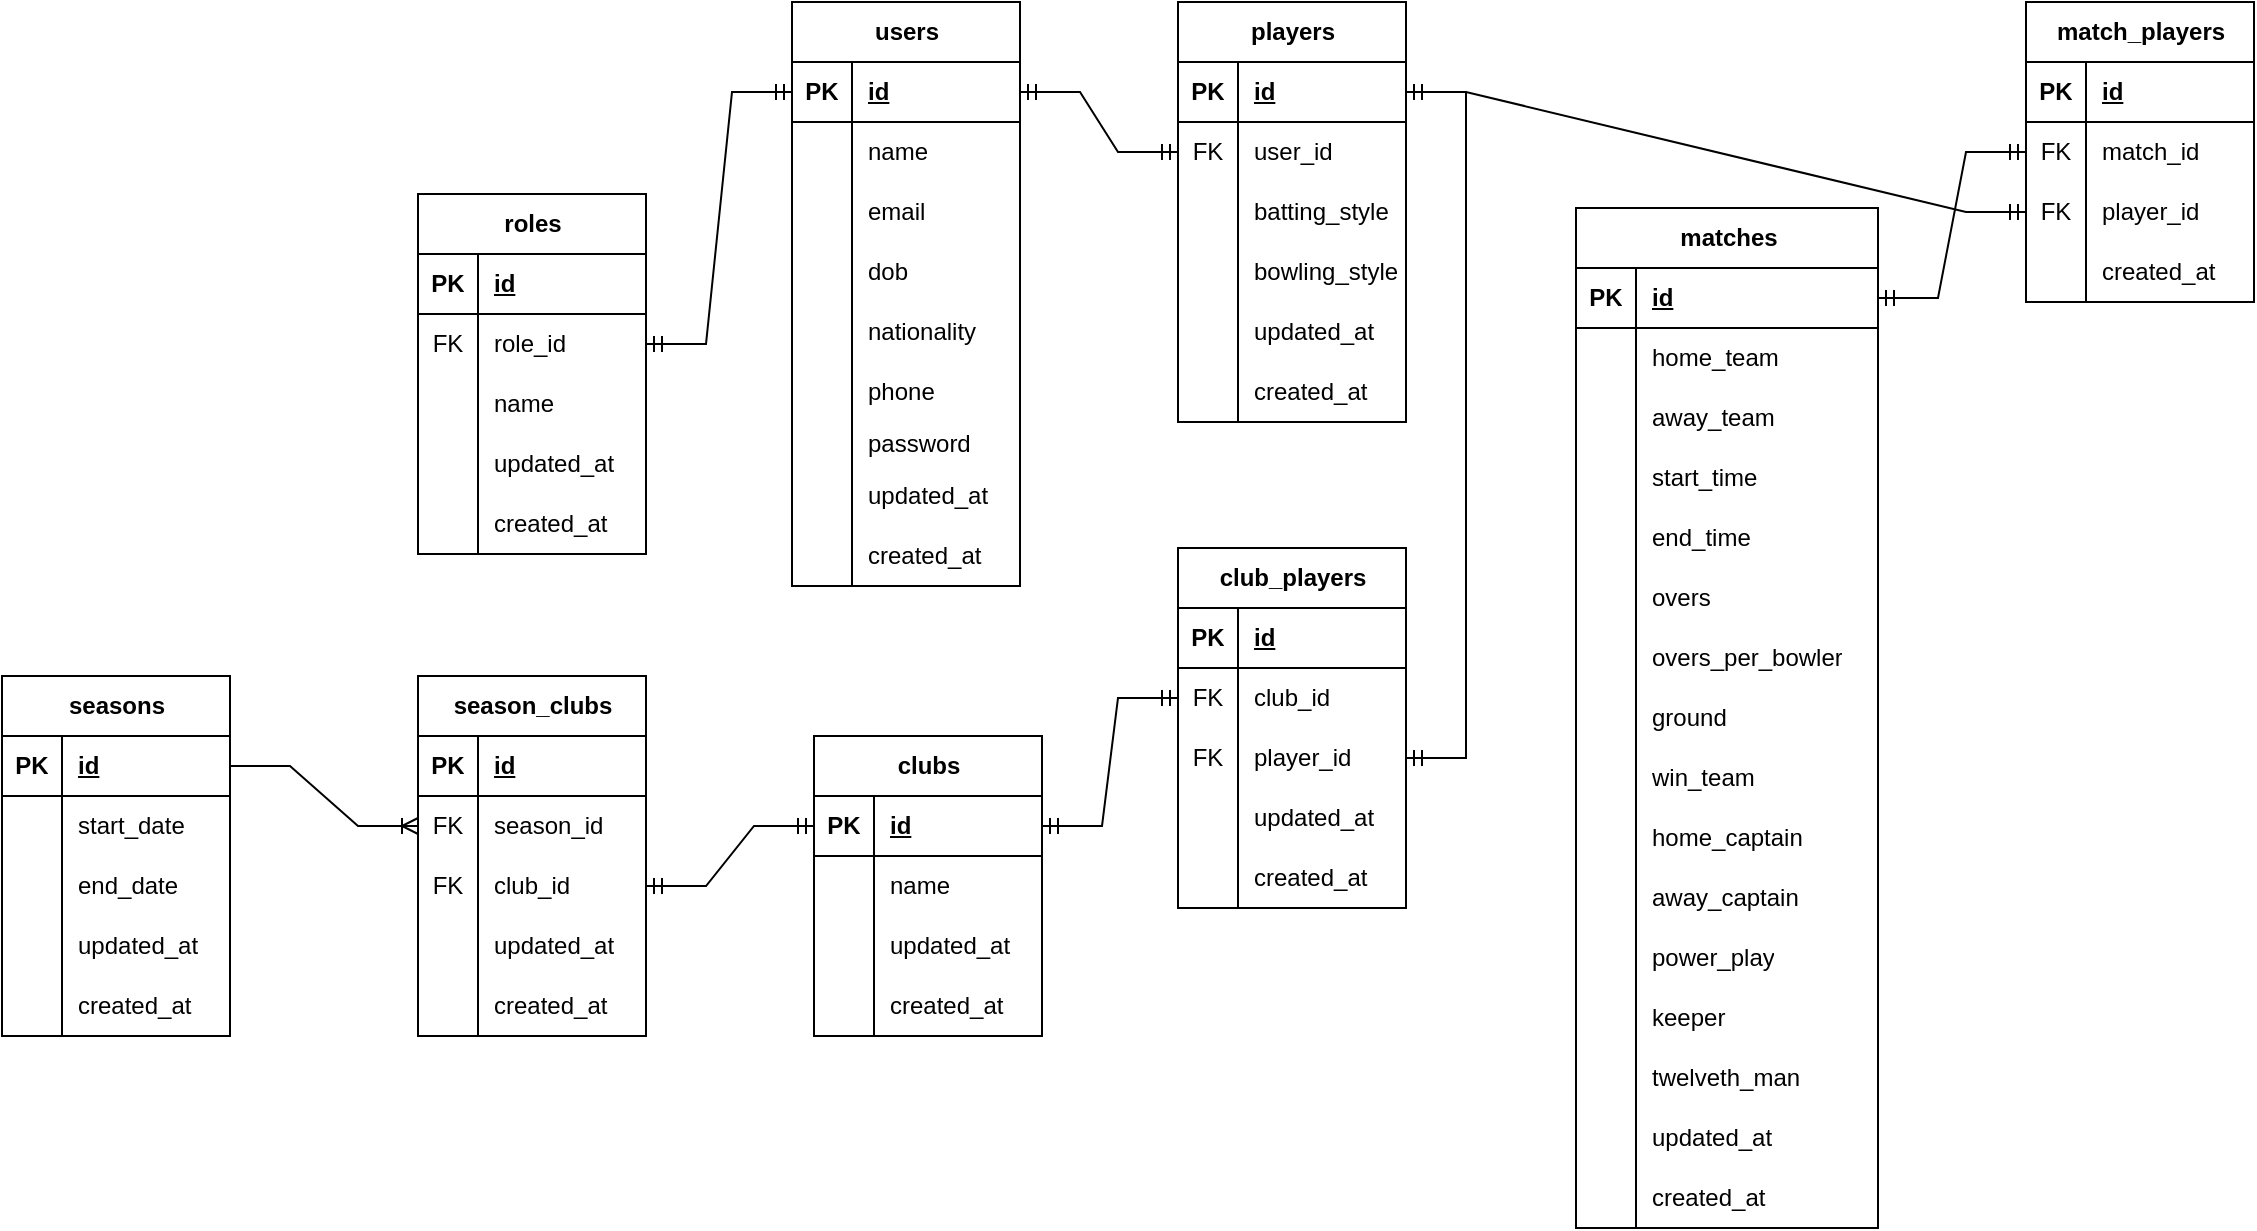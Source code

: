 <mxfile version="21.7.2" type="device">
  <diagram name="Page-1" id="ekXIC9d3nEXofFQ9dIql">
    <mxGraphModel dx="1379" dy="430" grid="0" gridSize="10" guides="1" tooltips="1" connect="1" arrows="1" fold="1" page="0" pageScale="1" pageWidth="850" pageHeight="1100" math="0" shadow="0">
      <root>
        <mxCell id="0" />
        <mxCell id="1" parent="0" />
        <mxCell id="Nn8Qql_6g7JMSMIBsAZP-57" value="users" style="shape=table;startSize=30;container=1;collapsible=1;childLayout=tableLayout;fixedRows=1;rowLines=0;fontStyle=1;align=center;resizeLast=1;html=1;movable=1;resizable=1;rotatable=1;deletable=1;editable=1;locked=0;connectable=1;" vertex="1" parent="1">
          <mxGeometry x="333" y="99" width="114" height="292" as="geometry" />
        </mxCell>
        <mxCell id="Nn8Qql_6g7JMSMIBsAZP-58" value="" style="shape=tableRow;horizontal=0;startSize=0;swimlaneHead=0;swimlaneBody=0;fillColor=none;collapsible=0;dropTarget=0;points=[[0,0.5],[1,0.5]];portConstraint=eastwest;top=0;left=0;right=0;bottom=1;" vertex="1" parent="Nn8Qql_6g7JMSMIBsAZP-57">
          <mxGeometry y="30" width="114" height="30" as="geometry" />
        </mxCell>
        <mxCell id="Nn8Qql_6g7JMSMIBsAZP-59" value="PK" style="shape=partialRectangle;connectable=0;fillColor=none;top=0;left=0;bottom=0;right=0;fontStyle=1;overflow=hidden;whiteSpace=wrap;html=1;" vertex="1" parent="Nn8Qql_6g7JMSMIBsAZP-58">
          <mxGeometry width="30" height="30" as="geometry">
            <mxRectangle width="30" height="30" as="alternateBounds" />
          </mxGeometry>
        </mxCell>
        <mxCell id="Nn8Qql_6g7JMSMIBsAZP-60" value="id" style="shape=partialRectangle;connectable=0;fillColor=none;top=0;left=0;bottom=0;right=0;align=left;spacingLeft=6;fontStyle=5;overflow=hidden;whiteSpace=wrap;html=1;" vertex="1" parent="Nn8Qql_6g7JMSMIBsAZP-58">
          <mxGeometry x="30" width="84" height="30" as="geometry">
            <mxRectangle width="84" height="30" as="alternateBounds" />
          </mxGeometry>
        </mxCell>
        <mxCell id="Nn8Qql_6g7JMSMIBsAZP-61" value="" style="shape=tableRow;horizontal=0;startSize=0;swimlaneHead=0;swimlaneBody=0;fillColor=none;collapsible=0;dropTarget=0;points=[[0,0.5],[1,0.5]];portConstraint=eastwest;top=0;left=0;right=0;bottom=0;" vertex="1" parent="Nn8Qql_6g7JMSMIBsAZP-57">
          <mxGeometry y="60" width="114" height="30" as="geometry" />
        </mxCell>
        <mxCell id="Nn8Qql_6g7JMSMIBsAZP-62" value="" style="shape=partialRectangle;connectable=0;fillColor=none;top=0;left=0;bottom=0;right=0;editable=1;overflow=hidden;whiteSpace=wrap;html=1;" vertex="1" parent="Nn8Qql_6g7JMSMIBsAZP-61">
          <mxGeometry width="30" height="30" as="geometry">
            <mxRectangle width="30" height="30" as="alternateBounds" />
          </mxGeometry>
        </mxCell>
        <mxCell id="Nn8Qql_6g7JMSMIBsAZP-63" value="name&amp;nbsp;" style="shape=partialRectangle;connectable=0;fillColor=none;top=0;left=0;bottom=0;right=0;align=left;spacingLeft=6;overflow=hidden;whiteSpace=wrap;html=1;" vertex="1" parent="Nn8Qql_6g7JMSMIBsAZP-61">
          <mxGeometry x="30" width="84" height="30" as="geometry">
            <mxRectangle width="84" height="30" as="alternateBounds" />
          </mxGeometry>
        </mxCell>
        <mxCell id="Nn8Qql_6g7JMSMIBsAZP-64" value="" style="shape=tableRow;horizontal=0;startSize=0;swimlaneHead=0;swimlaneBody=0;fillColor=none;collapsible=0;dropTarget=0;points=[[0,0.5],[1,0.5]];portConstraint=eastwest;top=0;left=0;right=0;bottom=0;" vertex="1" parent="Nn8Qql_6g7JMSMIBsAZP-57">
          <mxGeometry y="90" width="114" height="30" as="geometry" />
        </mxCell>
        <mxCell id="Nn8Qql_6g7JMSMIBsAZP-65" value="" style="shape=partialRectangle;connectable=0;fillColor=none;top=0;left=0;bottom=0;right=0;editable=1;overflow=hidden;whiteSpace=wrap;html=1;" vertex="1" parent="Nn8Qql_6g7JMSMIBsAZP-64">
          <mxGeometry width="30" height="30" as="geometry">
            <mxRectangle width="30" height="30" as="alternateBounds" />
          </mxGeometry>
        </mxCell>
        <mxCell id="Nn8Qql_6g7JMSMIBsAZP-66" value="email" style="shape=partialRectangle;connectable=0;fillColor=none;top=0;left=0;bottom=0;right=0;align=left;spacingLeft=6;overflow=hidden;whiteSpace=wrap;html=1;" vertex="1" parent="Nn8Qql_6g7JMSMIBsAZP-64">
          <mxGeometry x="30" width="84" height="30" as="geometry">
            <mxRectangle width="84" height="30" as="alternateBounds" />
          </mxGeometry>
        </mxCell>
        <mxCell id="Nn8Qql_6g7JMSMIBsAZP-67" value="" style="shape=tableRow;horizontal=0;startSize=0;swimlaneHead=0;swimlaneBody=0;fillColor=none;collapsible=0;dropTarget=0;points=[[0,0.5],[1,0.5]];portConstraint=eastwest;top=0;left=0;right=0;bottom=0;" vertex="1" parent="Nn8Qql_6g7JMSMIBsAZP-57">
          <mxGeometry y="120" width="114" height="30" as="geometry" />
        </mxCell>
        <mxCell id="Nn8Qql_6g7JMSMIBsAZP-68" value="" style="shape=partialRectangle;connectable=0;fillColor=none;top=0;left=0;bottom=0;right=0;editable=1;overflow=hidden;whiteSpace=wrap;html=1;" vertex="1" parent="Nn8Qql_6g7JMSMIBsAZP-67">
          <mxGeometry width="30" height="30" as="geometry">
            <mxRectangle width="30" height="30" as="alternateBounds" />
          </mxGeometry>
        </mxCell>
        <mxCell id="Nn8Qql_6g7JMSMIBsAZP-69" value="dob" style="shape=partialRectangle;connectable=0;fillColor=none;top=0;left=0;bottom=0;right=0;align=left;spacingLeft=6;overflow=hidden;whiteSpace=wrap;html=1;" vertex="1" parent="Nn8Qql_6g7JMSMIBsAZP-67">
          <mxGeometry x="30" width="84" height="30" as="geometry">
            <mxRectangle width="84" height="30" as="alternateBounds" />
          </mxGeometry>
        </mxCell>
        <mxCell id="Nn8Qql_6g7JMSMIBsAZP-80" value="" style="shape=tableRow;horizontal=0;startSize=0;swimlaneHead=0;swimlaneBody=0;fillColor=none;collapsible=0;dropTarget=0;points=[[0,0.5],[1,0.5]];portConstraint=eastwest;top=0;left=0;right=0;bottom=0;" vertex="1" parent="Nn8Qql_6g7JMSMIBsAZP-57">
          <mxGeometry y="150" width="114" height="30" as="geometry" />
        </mxCell>
        <mxCell id="Nn8Qql_6g7JMSMIBsAZP-81" value="" style="shape=partialRectangle;connectable=0;fillColor=none;top=0;left=0;bottom=0;right=0;editable=1;overflow=hidden;whiteSpace=wrap;html=1;" vertex="1" parent="Nn8Qql_6g7JMSMIBsAZP-80">
          <mxGeometry width="30" height="30" as="geometry">
            <mxRectangle width="30" height="30" as="alternateBounds" />
          </mxGeometry>
        </mxCell>
        <mxCell id="Nn8Qql_6g7JMSMIBsAZP-82" value="nationality" style="shape=partialRectangle;connectable=0;fillColor=none;top=0;left=0;bottom=0;right=0;align=left;spacingLeft=6;overflow=hidden;whiteSpace=wrap;html=1;" vertex="1" parent="Nn8Qql_6g7JMSMIBsAZP-80">
          <mxGeometry x="30" width="84" height="30" as="geometry">
            <mxRectangle width="84" height="30" as="alternateBounds" />
          </mxGeometry>
        </mxCell>
        <mxCell id="Nn8Qql_6g7JMSMIBsAZP-83" value="" style="shape=tableRow;horizontal=0;startSize=0;swimlaneHead=0;swimlaneBody=0;fillColor=none;collapsible=0;dropTarget=0;points=[[0,0.5],[1,0.5]];portConstraint=eastwest;top=0;left=0;right=0;bottom=0;" vertex="1" parent="Nn8Qql_6g7JMSMIBsAZP-57">
          <mxGeometry y="180" width="114" height="30" as="geometry" />
        </mxCell>
        <mxCell id="Nn8Qql_6g7JMSMIBsAZP-84" value="" style="shape=partialRectangle;connectable=0;fillColor=none;top=0;left=0;bottom=0;right=0;editable=1;overflow=hidden;whiteSpace=wrap;html=1;" vertex="1" parent="Nn8Qql_6g7JMSMIBsAZP-83">
          <mxGeometry width="30" height="30" as="geometry">
            <mxRectangle width="30" height="30" as="alternateBounds" />
          </mxGeometry>
        </mxCell>
        <mxCell id="Nn8Qql_6g7JMSMIBsAZP-85" value="phone" style="shape=partialRectangle;connectable=0;fillColor=none;top=0;left=0;bottom=0;right=0;align=left;spacingLeft=6;overflow=hidden;whiteSpace=wrap;html=1;" vertex="1" parent="Nn8Qql_6g7JMSMIBsAZP-83">
          <mxGeometry x="30" width="84" height="30" as="geometry">
            <mxRectangle width="84" height="30" as="alternateBounds" />
          </mxGeometry>
        </mxCell>
        <mxCell id="Nn8Qql_6g7JMSMIBsAZP-86" value="" style="shape=tableRow;horizontal=0;startSize=0;swimlaneHead=0;swimlaneBody=0;fillColor=none;collapsible=0;dropTarget=0;points=[[0,0.5],[1,0.5]];portConstraint=eastwest;top=0;left=0;right=0;bottom=0;" vertex="1" parent="Nn8Qql_6g7JMSMIBsAZP-57">
          <mxGeometry y="210" width="114" height="22" as="geometry" />
        </mxCell>
        <mxCell id="Nn8Qql_6g7JMSMIBsAZP-87" value="" style="shape=partialRectangle;connectable=0;fillColor=none;top=0;left=0;bottom=0;right=0;editable=1;overflow=hidden;whiteSpace=wrap;html=1;" vertex="1" parent="Nn8Qql_6g7JMSMIBsAZP-86">
          <mxGeometry width="30" height="22" as="geometry">
            <mxRectangle width="30" height="22" as="alternateBounds" />
          </mxGeometry>
        </mxCell>
        <mxCell id="Nn8Qql_6g7JMSMIBsAZP-88" value="password" style="shape=partialRectangle;connectable=0;fillColor=none;top=0;left=0;bottom=0;right=0;align=left;spacingLeft=6;overflow=hidden;whiteSpace=wrap;html=1;" vertex="1" parent="Nn8Qql_6g7JMSMIBsAZP-86">
          <mxGeometry x="30" width="84" height="22" as="geometry">
            <mxRectangle width="84" height="22" as="alternateBounds" />
          </mxGeometry>
        </mxCell>
        <mxCell id="Nn8Qql_6g7JMSMIBsAZP-111" value="" style="shape=tableRow;horizontal=0;startSize=0;swimlaneHead=0;swimlaneBody=0;fillColor=none;collapsible=0;dropTarget=0;points=[[0,0.5],[1,0.5]];portConstraint=eastwest;top=0;left=0;right=0;bottom=0;" vertex="1" parent="Nn8Qql_6g7JMSMIBsAZP-57">
          <mxGeometry y="232" width="114" height="30" as="geometry" />
        </mxCell>
        <mxCell id="Nn8Qql_6g7JMSMIBsAZP-112" value="" style="shape=partialRectangle;connectable=0;fillColor=none;top=0;left=0;bottom=0;right=0;editable=1;overflow=hidden;whiteSpace=wrap;html=1;" vertex="1" parent="Nn8Qql_6g7JMSMIBsAZP-111">
          <mxGeometry width="30" height="30" as="geometry">
            <mxRectangle width="30" height="30" as="alternateBounds" />
          </mxGeometry>
        </mxCell>
        <mxCell id="Nn8Qql_6g7JMSMIBsAZP-113" value="updated_at" style="shape=partialRectangle;connectable=0;fillColor=none;top=0;left=0;bottom=0;right=0;align=left;spacingLeft=6;overflow=hidden;whiteSpace=wrap;html=1;" vertex="1" parent="Nn8Qql_6g7JMSMIBsAZP-111">
          <mxGeometry x="30" width="84" height="30" as="geometry">
            <mxRectangle width="84" height="30" as="alternateBounds" />
          </mxGeometry>
        </mxCell>
        <mxCell id="Nn8Qql_6g7JMSMIBsAZP-114" value="" style="shape=tableRow;horizontal=0;startSize=0;swimlaneHead=0;swimlaneBody=0;fillColor=none;collapsible=0;dropTarget=0;points=[[0,0.5],[1,0.5]];portConstraint=eastwest;top=0;left=0;right=0;bottom=0;" vertex="1" parent="Nn8Qql_6g7JMSMIBsAZP-57">
          <mxGeometry y="262" width="114" height="30" as="geometry" />
        </mxCell>
        <mxCell id="Nn8Qql_6g7JMSMIBsAZP-115" value="" style="shape=partialRectangle;connectable=0;fillColor=none;top=0;left=0;bottom=0;right=0;editable=1;overflow=hidden;whiteSpace=wrap;html=1;" vertex="1" parent="Nn8Qql_6g7JMSMIBsAZP-114">
          <mxGeometry width="30" height="30" as="geometry">
            <mxRectangle width="30" height="30" as="alternateBounds" />
          </mxGeometry>
        </mxCell>
        <mxCell id="Nn8Qql_6g7JMSMIBsAZP-116" value="created_at" style="shape=partialRectangle;connectable=0;fillColor=none;top=0;left=0;bottom=0;right=0;align=left;spacingLeft=6;overflow=hidden;whiteSpace=wrap;html=1;" vertex="1" parent="Nn8Qql_6g7JMSMIBsAZP-114">
          <mxGeometry x="30" width="84" height="30" as="geometry">
            <mxRectangle width="84" height="30" as="alternateBounds" />
          </mxGeometry>
        </mxCell>
        <mxCell id="Nn8Qql_6g7JMSMIBsAZP-160" value="season_clubs" style="shape=table;startSize=30;container=1;collapsible=1;childLayout=tableLayout;fixedRows=1;rowLines=0;fontStyle=1;align=center;resizeLast=1;html=1;movable=1;resizable=1;rotatable=1;deletable=1;editable=1;locked=0;connectable=1;" vertex="1" parent="1">
          <mxGeometry x="146" y="436" width="114" height="180" as="geometry" />
        </mxCell>
        <mxCell id="Nn8Qql_6g7JMSMIBsAZP-161" value="" style="shape=tableRow;horizontal=0;startSize=0;swimlaneHead=0;swimlaneBody=0;fillColor=none;collapsible=0;dropTarget=0;points=[[0,0.5],[1,0.5]];portConstraint=eastwest;top=0;left=0;right=0;bottom=1;" vertex="1" parent="Nn8Qql_6g7JMSMIBsAZP-160">
          <mxGeometry y="30" width="114" height="30" as="geometry" />
        </mxCell>
        <mxCell id="Nn8Qql_6g7JMSMIBsAZP-162" value="PK" style="shape=partialRectangle;connectable=0;fillColor=none;top=0;left=0;bottom=0;right=0;fontStyle=1;overflow=hidden;whiteSpace=wrap;html=1;" vertex="1" parent="Nn8Qql_6g7JMSMIBsAZP-161">
          <mxGeometry width="30" height="30" as="geometry">
            <mxRectangle width="30" height="30" as="alternateBounds" />
          </mxGeometry>
        </mxCell>
        <mxCell id="Nn8Qql_6g7JMSMIBsAZP-163" value="id" style="shape=partialRectangle;connectable=0;fillColor=none;top=0;left=0;bottom=0;right=0;align=left;spacingLeft=6;fontStyle=5;overflow=hidden;whiteSpace=wrap;html=1;" vertex="1" parent="Nn8Qql_6g7JMSMIBsAZP-161">
          <mxGeometry x="30" width="84" height="30" as="geometry">
            <mxRectangle width="84" height="30" as="alternateBounds" />
          </mxGeometry>
        </mxCell>
        <mxCell id="Nn8Qql_6g7JMSMIBsAZP-164" value="" style="shape=tableRow;horizontal=0;startSize=0;swimlaneHead=0;swimlaneBody=0;fillColor=none;collapsible=0;dropTarget=0;points=[[0,0.5],[1,0.5]];portConstraint=eastwest;top=0;left=0;right=0;bottom=0;" vertex="1" parent="Nn8Qql_6g7JMSMIBsAZP-160">
          <mxGeometry y="60" width="114" height="30" as="geometry" />
        </mxCell>
        <mxCell id="Nn8Qql_6g7JMSMIBsAZP-165" value="FK" style="shape=partialRectangle;connectable=0;fillColor=none;top=0;left=0;bottom=0;right=0;editable=1;overflow=hidden;whiteSpace=wrap;html=1;" vertex="1" parent="Nn8Qql_6g7JMSMIBsAZP-164">
          <mxGeometry width="30" height="30" as="geometry">
            <mxRectangle width="30" height="30" as="alternateBounds" />
          </mxGeometry>
        </mxCell>
        <mxCell id="Nn8Qql_6g7JMSMIBsAZP-166" value="season_id" style="shape=partialRectangle;connectable=0;fillColor=none;top=0;left=0;bottom=0;right=0;align=left;spacingLeft=6;overflow=hidden;whiteSpace=wrap;html=1;" vertex="1" parent="Nn8Qql_6g7JMSMIBsAZP-164">
          <mxGeometry x="30" width="84" height="30" as="geometry">
            <mxRectangle width="84" height="30" as="alternateBounds" />
          </mxGeometry>
        </mxCell>
        <mxCell id="Nn8Qql_6g7JMSMIBsAZP-167" value="" style="shape=tableRow;horizontal=0;startSize=0;swimlaneHead=0;swimlaneBody=0;fillColor=none;collapsible=0;dropTarget=0;points=[[0,0.5],[1,0.5]];portConstraint=eastwest;top=0;left=0;right=0;bottom=0;" vertex="1" parent="Nn8Qql_6g7JMSMIBsAZP-160">
          <mxGeometry y="90" width="114" height="30" as="geometry" />
        </mxCell>
        <mxCell id="Nn8Qql_6g7JMSMIBsAZP-168" value="FK" style="shape=partialRectangle;connectable=0;fillColor=none;top=0;left=0;bottom=0;right=0;editable=1;overflow=hidden;whiteSpace=wrap;html=1;" vertex="1" parent="Nn8Qql_6g7JMSMIBsAZP-167">
          <mxGeometry width="30" height="30" as="geometry">
            <mxRectangle width="30" height="30" as="alternateBounds" />
          </mxGeometry>
        </mxCell>
        <mxCell id="Nn8Qql_6g7JMSMIBsAZP-169" value="club_id" style="shape=partialRectangle;connectable=0;fillColor=none;top=0;left=0;bottom=0;right=0;align=left;spacingLeft=6;overflow=hidden;whiteSpace=wrap;html=1;" vertex="1" parent="Nn8Qql_6g7JMSMIBsAZP-167">
          <mxGeometry x="30" width="84" height="30" as="geometry">
            <mxRectangle width="84" height="30" as="alternateBounds" />
          </mxGeometry>
        </mxCell>
        <mxCell id="Nn8Qql_6g7JMSMIBsAZP-182" value="" style="shape=tableRow;horizontal=0;startSize=0;swimlaneHead=0;swimlaneBody=0;fillColor=none;collapsible=0;dropTarget=0;points=[[0,0.5],[1,0.5]];portConstraint=eastwest;top=0;left=0;right=0;bottom=0;" vertex="1" parent="Nn8Qql_6g7JMSMIBsAZP-160">
          <mxGeometry y="120" width="114" height="30" as="geometry" />
        </mxCell>
        <mxCell id="Nn8Qql_6g7JMSMIBsAZP-183" value="" style="shape=partialRectangle;connectable=0;fillColor=none;top=0;left=0;bottom=0;right=0;editable=1;overflow=hidden;whiteSpace=wrap;html=1;" vertex="1" parent="Nn8Qql_6g7JMSMIBsAZP-182">
          <mxGeometry width="30" height="30" as="geometry">
            <mxRectangle width="30" height="30" as="alternateBounds" />
          </mxGeometry>
        </mxCell>
        <mxCell id="Nn8Qql_6g7JMSMIBsAZP-184" value="updated_at" style="shape=partialRectangle;connectable=0;fillColor=none;top=0;left=0;bottom=0;right=0;align=left;spacingLeft=6;overflow=hidden;whiteSpace=wrap;html=1;" vertex="1" parent="Nn8Qql_6g7JMSMIBsAZP-182">
          <mxGeometry x="30" width="84" height="30" as="geometry">
            <mxRectangle width="84" height="30" as="alternateBounds" />
          </mxGeometry>
        </mxCell>
        <mxCell id="Nn8Qql_6g7JMSMIBsAZP-185" value="" style="shape=tableRow;horizontal=0;startSize=0;swimlaneHead=0;swimlaneBody=0;fillColor=none;collapsible=0;dropTarget=0;points=[[0,0.5],[1,0.5]];portConstraint=eastwest;top=0;left=0;right=0;bottom=0;" vertex="1" parent="Nn8Qql_6g7JMSMIBsAZP-160">
          <mxGeometry y="150" width="114" height="30" as="geometry" />
        </mxCell>
        <mxCell id="Nn8Qql_6g7JMSMIBsAZP-186" value="" style="shape=partialRectangle;connectable=0;fillColor=none;top=0;left=0;bottom=0;right=0;editable=1;overflow=hidden;whiteSpace=wrap;html=1;" vertex="1" parent="Nn8Qql_6g7JMSMIBsAZP-185">
          <mxGeometry width="30" height="30" as="geometry">
            <mxRectangle width="30" height="30" as="alternateBounds" />
          </mxGeometry>
        </mxCell>
        <mxCell id="Nn8Qql_6g7JMSMIBsAZP-187" value="created_at" style="shape=partialRectangle;connectable=0;fillColor=none;top=0;left=0;bottom=0;right=0;align=left;spacingLeft=6;overflow=hidden;whiteSpace=wrap;html=1;" vertex="1" parent="Nn8Qql_6g7JMSMIBsAZP-185">
          <mxGeometry x="30" width="84" height="30" as="geometry">
            <mxRectangle width="84" height="30" as="alternateBounds" />
          </mxGeometry>
        </mxCell>
        <mxCell id="Nn8Qql_6g7JMSMIBsAZP-188" value="seasons" style="shape=table;startSize=30;container=1;collapsible=1;childLayout=tableLayout;fixedRows=1;rowLines=0;fontStyle=1;align=center;resizeLast=1;html=1;movable=1;resizable=1;rotatable=1;deletable=1;editable=1;locked=0;connectable=1;" vertex="1" parent="1">
          <mxGeometry x="-62" y="436" width="114" height="180" as="geometry" />
        </mxCell>
        <mxCell id="Nn8Qql_6g7JMSMIBsAZP-189" value="" style="shape=tableRow;horizontal=0;startSize=0;swimlaneHead=0;swimlaneBody=0;fillColor=none;collapsible=0;dropTarget=0;points=[[0,0.5],[1,0.5]];portConstraint=eastwest;top=0;left=0;right=0;bottom=1;" vertex="1" parent="Nn8Qql_6g7JMSMIBsAZP-188">
          <mxGeometry y="30" width="114" height="30" as="geometry" />
        </mxCell>
        <mxCell id="Nn8Qql_6g7JMSMIBsAZP-190" value="PK" style="shape=partialRectangle;connectable=0;fillColor=none;top=0;left=0;bottom=0;right=0;fontStyle=1;overflow=hidden;whiteSpace=wrap;html=1;" vertex="1" parent="Nn8Qql_6g7JMSMIBsAZP-189">
          <mxGeometry width="30" height="30" as="geometry">
            <mxRectangle width="30" height="30" as="alternateBounds" />
          </mxGeometry>
        </mxCell>
        <mxCell id="Nn8Qql_6g7JMSMIBsAZP-191" value="id" style="shape=partialRectangle;connectable=0;fillColor=none;top=0;left=0;bottom=0;right=0;align=left;spacingLeft=6;fontStyle=5;overflow=hidden;whiteSpace=wrap;html=1;" vertex="1" parent="Nn8Qql_6g7JMSMIBsAZP-189">
          <mxGeometry x="30" width="84" height="30" as="geometry">
            <mxRectangle width="84" height="30" as="alternateBounds" />
          </mxGeometry>
        </mxCell>
        <mxCell id="Nn8Qql_6g7JMSMIBsAZP-192" value="" style="shape=tableRow;horizontal=0;startSize=0;swimlaneHead=0;swimlaneBody=0;fillColor=none;collapsible=0;dropTarget=0;points=[[0,0.5],[1,0.5]];portConstraint=eastwest;top=0;left=0;right=0;bottom=0;" vertex="1" parent="Nn8Qql_6g7JMSMIBsAZP-188">
          <mxGeometry y="60" width="114" height="30" as="geometry" />
        </mxCell>
        <mxCell id="Nn8Qql_6g7JMSMIBsAZP-193" value="" style="shape=partialRectangle;connectable=0;fillColor=none;top=0;left=0;bottom=0;right=0;editable=1;overflow=hidden;whiteSpace=wrap;html=1;" vertex="1" parent="Nn8Qql_6g7JMSMIBsAZP-192">
          <mxGeometry width="30" height="30" as="geometry">
            <mxRectangle width="30" height="30" as="alternateBounds" />
          </mxGeometry>
        </mxCell>
        <mxCell id="Nn8Qql_6g7JMSMIBsAZP-194" value="start_date" style="shape=partialRectangle;connectable=0;fillColor=none;top=0;left=0;bottom=0;right=0;align=left;spacingLeft=6;overflow=hidden;whiteSpace=wrap;html=1;" vertex="1" parent="Nn8Qql_6g7JMSMIBsAZP-192">
          <mxGeometry x="30" width="84" height="30" as="geometry">
            <mxRectangle width="84" height="30" as="alternateBounds" />
          </mxGeometry>
        </mxCell>
        <mxCell id="Nn8Qql_6g7JMSMIBsAZP-195" value="" style="shape=tableRow;horizontal=0;startSize=0;swimlaneHead=0;swimlaneBody=0;fillColor=none;collapsible=0;dropTarget=0;points=[[0,0.5],[1,0.5]];portConstraint=eastwest;top=0;left=0;right=0;bottom=0;" vertex="1" parent="Nn8Qql_6g7JMSMIBsAZP-188">
          <mxGeometry y="90" width="114" height="30" as="geometry" />
        </mxCell>
        <mxCell id="Nn8Qql_6g7JMSMIBsAZP-196" value="" style="shape=partialRectangle;connectable=0;fillColor=none;top=0;left=0;bottom=0;right=0;editable=1;overflow=hidden;whiteSpace=wrap;html=1;" vertex="1" parent="Nn8Qql_6g7JMSMIBsAZP-195">
          <mxGeometry width="30" height="30" as="geometry">
            <mxRectangle width="30" height="30" as="alternateBounds" />
          </mxGeometry>
        </mxCell>
        <mxCell id="Nn8Qql_6g7JMSMIBsAZP-197" value="end_date" style="shape=partialRectangle;connectable=0;fillColor=none;top=0;left=0;bottom=0;right=0;align=left;spacingLeft=6;overflow=hidden;whiteSpace=wrap;html=1;" vertex="1" parent="Nn8Qql_6g7JMSMIBsAZP-195">
          <mxGeometry x="30" width="84" height="30" as="geometry">
            <mxRectangle width="84" height="30" as="alternateBounds" />
          </mxGeometry>
        </mxCell>
        <mxCell id="Nn8Qql_6g7JMSMIBsAZP-198" value="" style="shape=tableRow;horizontal=0;startSize=0;swimlaneHead=0;swimlaneBody=0;fillColor=none;collapsible=0;dropTarget=0;points=[[0,0.5],[1,0.5]];portConstraint=eastwest;top=0;left=0;right=0;bottom=0;" vertex="1" parent="Nn8Qql_6g7JMSMIBsAZP-188">
          <mxGeometry y="120" width="114" height="30" as="geometry" />
        </mxCell>
        <mxCell id="Nn8Qql_6g7JMSMIBsAZP-199" value="" style="shape=partialRectangle;connectable=0;fillColor=none;top=0;left=0;bottom=0;right=0;editable=1;overflow=hidden;whiteSpace=wrap;html=1;" vertex="1" parent="Nn8Qql_6g7JMSMIBsAZP-198">
          <mxGeometry width="30" height="30" as="geometry">
            <mxRectangle width="30" height="30" as="alternateBounds" />
          </mxGeometry>
        </mxCell>
        <mxCell id="Nn8Qql_6g7JMSMIBsAZP-200" value="updated_at" style="shape=partialRectangle;connectable=0;fillColor=none;top=0;left=0;bottom=0;right=0;align=left;spacingLeft=6;overflow=hidden;whiteSpace=wrap;html=1;" vertex="1" parent="Nn8Qql_6g7JMSMIBsAZP-198">
          <mxGeometry x="30" width="84" height="30" as="geometry">
            <mxRectangle width="84" height="30" as="alternateBounds" />
          </mxGeometry>
        </mxCell>
        <mxCell id="Nn8Qql_6g7JMSMIBsAZP-201" value="" style="shape=tableRow;horizontal=0;startSize=0;swimlaneHead=0;swimlaneBody=0;fillColor=none;collapsible=0;dropTarget=0;points=[[0,0.5],[1,0.5]];portConstraint=eastwest;top=0;left=0;right=0;bottom=0;" vertex="1" parent="Nn8Qql_6g7JMSMIBsAZP-188">
          <mxGeometry y="150" width="114" height="30" as="geometry" />
        </mxCell>
        <mxCell id="Nn8Qql_6g7JMSMIBsAZP-202" value="" style="shape=partialRectangle;connectable=0;fillColor=none;top=0;left=0;bottom=0;right=0;editable=1;overflow=hidden;whiteSpace=wrap;html=1;" vertex="1" parent="Nn8Qql_6g7JMSMIBsAZP-201">
          <mxGeometry width="30" height="30" as="geometry">
            <mxRectangle width="30" height="30" as="alternateBounds" />
          </mxGeometry>
        </mxCell>
        <mxCell id="Nn8Qql_6g7JMSMIBsAZP-203" value="created_at" style="shape=partialRectangle;connectable=0;fillColor=none;top=0;left=0;bottom=0;right=0;align=left;spacingLeft=6;overflow=hidden;whiteSpace=wrap;html=1;" vertex="1" parent="Nn8Qql_6g7JMSMIBsAZP-201">
          <mxGeometry x="30" width="84" height="30" as="geometry">
            <mxRectangle width="84" height="30" as="alternateBounds" />
          </mxGeometry>
        </mxCell>
        <mxCell id="Nn8Qql_6g7JMSMIBsAZP-204" value="roles" style="shape=table;startSize=30;container=1;collapsible=1;childLayout=tableLayout;fixedRows=1;rowLines=0;fontStyle=1;align=center;resizeLast=1;html=1;movable=1;resizable=1;rotatable=1;deletable=1;editable=1;locked=0;connectable=1;" vertex="1" parent="1">
          <mxGeometry x="146" y="195" width="114" height="180" as="geometry" />
        </mxCell>
        <mxCell id="Nn8Qql_6g7JMSMIBsAZP-205" value="" style="shape=tableRow;horizontal=0;startSize=0;swimlaneHead=0;swimlaneBody=0;fillColor=none;collapsible=0;dropTarget=0;points=[[0,0.5],[1,0.5]];portConstraint=eastwest;top=0;left=0;right=0;bottom=1;" vertex="1" parent="Nn8Qql_6g7JMSMIBsAZP-204">
          <mxGeometry y="30" width="114" height="30" as="geometry" />
        </mxCell>
        <mxCell id="Nn8Qql_6g7JMSMIBsAZP-206" value="PK" style="shape=partialRectangle;connectable=0;fillColor=none;top=0;left=0;bottom=0;right=0;fontStyle=1;overflow=hidden;whiteSpace=wrap;html=1;" vertex="1" parent="Nn8Qql_6g7JMSMIBsAZP-205">
          <mxGeometry width="30" height="30" as="geometry">
            <mxRectangle width="30" height="30" as="alternateBounds" />
          </mxGeometry>
        </mxCell>
        <mxCell id="Nn8Qql_6g7JMSMIBsAZP-207" value="id" style="shape=partialRectangle;connectable=0;fillColor=none;top=0;left=0;bottom=0;right=0;align=left;spacingLeft=6;fontStyle=5;overflow=hidden;whiteSpace=wrap;html=1;" vertex="1" parent="Nn8Qql_6g7JMSMIBsAZP-205">
          <mxGeometry x="30" width="84" height="30" as="geometry">
            <mxRectangle width="84" height="30" as="alternateBounds" />
          </mxGeometry>
        </mxCell>
        <mxCell id="Nn8Qql_6g7JMSMIBsAZP-208" value="" style="shape=tableRow;horizontal=0;startSize=0;swimlaneHead=0;swimlaneBody=0;fillColor=none;collapsible=0;dropTarget=0;points=[[0,0.5],[1,0.5]];portConstraint=eastwest;top=0;left=0;right=0;bottom=0;" vertex="1" parent="Nn8Qql_6g7JMSMIBsAZP-204">
          <mxGeometry y="60" width="114" height="30" as="geometry" />
        </mxCell>
        <mxCell id="Nn8Qql_6g7JMSMIBsAZP-209" value="FK" style="shape=partialRectangle;connectable=0;fillColor=none;top=0;left=0;bottom=0;right=0;editable=1;overflow=hidden;whiteSpace=wrap;html=1;" vertex="1" parent="Nn8Qql_6g7JMSMIBsAZP-208">
          <mxGeometry width="30" height="30" as="geometry">
            <mxRectangle width="30" height="30" as="alternateBounds" />
          </mxGeometry>
        </mxCell>
        <mxCell id="Nn8Qql_6g7JMSMIBsAZP-210" value="role_id" style="shape=partialRectangle;connectable=0;fillColor=none;top=0;left=0;bottom=0;right=0;align=left;spacingLeft=6;overflow=hidden;whiteSpace=wrap;html=1;" vertex="1" parent="Nn8Qql_6g7JMSMIBsAZP-208">
          <mxGeometry x="30" width="84" height="30" as="geometry">
            <mxRectangle width="84" height="30" as="alternateBounds" />
          </mxGeometry>
        </mxCell>
        <mxCell id="Nn8Qql_6g7JMSMIBsAZP-354" value="" style="shape=tableRow;horizontal=0;startSize=0;swimlaneHead=0;swimlaneBody=0;fillColor=none;collapsible=0;dropTarget=0;points=[[0,0.5],[1,0.5]];portConstraint=eastwest;top=0;left=0;right=0;bottom=0;" vertex="1" parent="Nn8Qql_6g7JMSMIBsAZP-204">
          <mxGeometry y="90" width="114" height="30" as="geometry" />
        </mxCell>
        <mxCell id="Nn8Qql_6g7JMSMIBsAZP-355" value="" style="shape=partialRectangle;connectable=0;fillColor=none;top=0;left=0;bottom=0;right=0;editable=1;overflow=hidden;whiteSpace=wrap;html=1;" vertex="1" parent="Nn8Qql_6g7JMSMIBsAZP-354">
          <mxGeometry width="30" height="30" as="geometry">
            <mxRectangle width="30" height="30" as="alternateBounds" />
          </mxGeometry>
        </mxCell>
        <mxCell id="Nn8Qql_6g7JMSMIBsAZP-356" value="name" style="shape=partialRectangle;connectable=0;fillColor=none;top=0;left=0;bottom=0;right=0;align=left;spacingLeft=6;overflow=hidden;whiteSpace=wrap;html=1;" vertex="1" parent="Nn8Qql_6g7JMSMIBsAZP-354">
          <mxGeometry x="30" width="84" height="30" as="geometry">
            <mxRectangle width="84" height="30" as="alternateBounds" />
          </mxGeometry>
        </mxCell>
        <mxCell id="Nn8Qql_6g7JMSMIBsAZP-214" value="" style="shape=tableRow;horizontal=0;startSize=0;swimlaneHead=0;swimlaneBody=0;fillColor=none;collapsible=0;dropTarget=0;points=[[0,0.5],[1,0.5]];portConstraint=eastwest;top=0;left=0;right=0;bottom=0;" vertex="1" parent="Nn8Qql_6g7JMSMIBsAZP-204">
          <mxGeometry y="120" width="114" height="30" as="geometry" />
        </mxCell>
        <mxCell id="Nn8Qql_6g7JMSMIBsAZP-215" value="" style="shape=partialRectangle;connectable=0;fillColor=none;top=0;left=0;bottom=0;right=0;editable=1;overflow=hidden;whiteSpace=wrap;html=1;" vertex="1" parent="Nn8Qql_6g7JMSMIBsAZP-214">
          <mxGeometry width="30" height="30" as="geometry">
            <mxRectangle width="30" height="30" as="alternateBounds" />
          </mxGeometry>
        </mxCell>
        <mxCell id="Nn8Qql_6g7JMSMIBsAZP-216" value="updated_at" style="shape=partialRectangle;connectable=0;fillColor=none;top=0;left=0;bottom=0;right=0;align=left;spacingLeft=6;overflow=hidden;whiteSpace=wrap;html=1;" vertex="1" parent="Nn8Qql_6g7JMSMIBsAZP-214">
          <mxGeometry x="30" width="84" height="30" as="geometry">
            <mxRectangle width="84" height="30" as="alternateBounds" />
          </mxGeometry>
        </mxCell>
        <mxCell id="Nn8Qql_6g7JMSMIBsAZP-217" value="" style="shape=tableRow;horizontal=0;startSize=0;swimlaneHead=0;swimlaneBody=0;fillColor=none;collapsible=0;dropTarget=0;points=[[0,0.5],[1,0.5]];portConstraint=eastwest;top=0;left=0;right=0;bottom=0;" vertex="1" parent="Nn8Qql_6g7JMSMIBsAZP-204">
          <mxGeometry y="150" width="114" height="30" as="geometry" />
        </mxCell>
        <mxCell id="Nn8Qql_6g7JMSMIBsAZP-218" value="" style="shape=partialRectangle;connectable=0;fillColor=none;top=0;left=0;bottom=0;right=0;editable=1;overflow=hidden;whiteSpace=wrap;html=1;" vertex="1" parent="Nn8Qql_6g7JMSMIBsAZP-217">
          <mxGeometry width="30" height="30" as="geometry">
            <mxRectangle width="30" height="30" as="alternateBounds" />
          </mxGeometry>
        </mxCell>
        <mxCell id="Nn8Qql_6g7JMSMIBsAZP-219" value="created_at" style="shape=partialRectangle;connectable=0;fillColor=none;top=0;left=0;bottom=0;right=0;align=left;spacingLeft=6;overflow=hidden;whiteSpace=wrap;html=1;" vertex="1" parent="Nn8Qql_6g7JMSMIBsAZP-217">
          <mxGeometry x="30" width="84" height="30" as="geometry">
            <mxRectangle width="84" height="30" as="alternateBounds" />
          </mxGeometry>
        </mxCell>
        <mxCell id="Nn8Qql_6g7JMSMIBsAZP-220" value="players" style="shape=table;startSize=30;container=1;collapsible=1;childLayout=tableLayout;fixedRows=1;rowLines=0;fontStyle=1;align=center;resizeLast=1;html=1;movable=1;resizable=1;rotatable=1;deletable=1;editable=1;locked=0;connectable=1;" vertex="1" parent="1">
          <mxGeometry x="526" y="99" width="114" height="210" as="geometry" />
        </mxCell>
        <mxCell id="Nn8Qql_6g7JMSMIBsAZP-221" value="" style="shape=tableRow;horizontal=0;startSize=0;swimlaneHead=0;swimlaneBody=0;fillColor=none;collapsible=0;dropTarget=0;points=[[0,0.5],[1,0.5]];portConstraint=eastwest;top=0;left=0;right=0;bottom=1;" vertex="1" parent="Nn8Qql_6g7JMSMIBsAZP-220">
          <mxGeometry y="30" width="114" height="30" as="geometry" />
        </mxCell>
        <mxCell id="Nn8Qql_6g7JMSMIBsAZP-222" value="PK" style="shape=partialRectangle;connectable=0;fillColor=none;top=0;left=0;bottom=0;right=0;fontStyle=1;overflow=hidden;whiteSpace=wrap;html=1;" vertex="1" parent="Nn8Qql_6g7JMSMIBsAZP-221">
          <mxGeometry width="30" height="30" as="geometry">
            <mxRectangle width="30" height="30" as="alternateBounds" />
          </mxGeometry>
        </mxCell>
        <mxCell id="Nn8Qql_6g7JMSMIBsAZP-223" value="id" style="shape=partialRectangle;connectable=0;fillColor=none;top=0;left=0;bottom=0;right=0;align=left;spacingLeft=6;fontStyle=5;overflow=hidden;whiteSpace=wrap;html=1;" vertex="1" parent="Nn8Qql_6g7JMSMIBsAZP-221">
          <mxGeometry x="30" width="84" height="30" as="geometry">
            <mxRectangle width="84" height="30" as="alternateBounds" />
          </mxGeometry>
        </mxCell>
        <mxCell id="Nn8Qql_6g7JMSMIBsAZP-224" value="" style="shape=tableRow;horizontal=0;startSize=0;swimlaneHead=0;swimlaneBody=0;fillColor=none;collapsible=0;dropTarget=0;points=[[0,0.5],[1,0.5]];portConstraint=eastwest;top=0;left=0;right=0;bottom=0;" vertex="1" parent="Nn8Qql_6g7JMSMIBsAZP-220">
          <mxGeometry y="60" width="114" height="30" as="geometry" />
        </mxCell>
        <mxCell id="Nn8Qql_6g7JMSMIBsAZP-225" value="FK" style="shape=partialRectangle;connectable=0;fillColor=none;top=0;left=0;bottom=0;right=0;editable=1;overflow=hidden;whiteSpace=wrap;html=1;" vertex="1" parent="Nn8Qql_6g7JMSMIBsAZP-224">
          <mxGeometry width="30" height="30" as="geometry">
            <mxRectangle width="30" height="30" as="alternateBounds" />
          </mxGeometry>
        </mxCell>
        <mxCell id="Nn8Qql_6g7JMSMIBsAZP-226" value="user_id" style="shape=partialRectangle;connectable=0;fillColor=none;top=0;left=0;bottom=0;right=0;align=left;spacingLeft=6;overflow=hidden;whiteSpace=wrap;html=1;" vertex="1" parent="Nn8Qql_6g7JMSMIBsAZP-224">
          <mxGeometry x="30" width="84" height="30" as="geometry">
            <mxRectangle width="84" height="30" as="alternateBounds" />
          </mxGeometry>
        </mxCell>
        <mxCell id="Nn8Qql_6g7JMSMIBsAZP-227" value="" style="shape=tableRow;horizontal=0;startSize=0;swimlaneHead=0;swimlaneBody=0;fillColor=none;collapsible=0;dropTarget=0;points=[[0,0.5],[1,0.5]];portConstraint=eastwest;top=0;left=0;right=0;bottom=0;" vertex="1" parent="Nn8Qql_6g7JMSMIBsAZP-220">
          <mxGeometry y="90" width="114" height="30" as="geometry" />
        </mxCell>
        <mxCell id="Nn8Qql_6g7JMSMIBsAZP-228" value="" style="shape=partialRectangle;connectable=0;fillColor=none;top=0;left=0;bottom=0;right=0;editable=1;overflow=hidden;whiteSpace=wrap;html=1;" vertex="1" parent="Nn8Qql_6g7JMSMIBsAZP-227">
          <mxGeometry width="30" height="30" as="geometry">
            <mxRectangle width="30" height="30" as="alternateBounds" />
          </mxGeometry>
        </mxCell>
        <mxCell id="Nn8Qql_6g7JMSMIBsAZP-229" value="batting_style" style="shape=partialRectangle;connectable=0;fillColor=none;top=0;left=0;bottom=0;right=0;align=left;spacingLeft=6;overflow=hidden;whiteSpace=wrap;html=1;" vertex="1" parent="Nn8Qql_6g7JMSMIBsAZP-227">
          <mxGeometry x="30" width="84" height="30" as="geometry">
            <mxRectangle width="84" height="30" as="alternateBounds" />
          </mxGeometry>
        </mxCell>
        <mxCell id="Nn8Qql_6g7JMSMIBsAZP-230" value="" style="shape=tableRow;horizontal=0;startSize=0;swimlaneHead=0;swimlaneBody=0;fillColor=none;collapsible=0;dropTarget=0;points=[[0,0.5],[1,0.5]];portConstraint=eastwest;top=0;left=0;right=0;bottom=0;" vertex="1" parent="Nn8Qql_6g7JMSMIBsAZP-220">
          <mxGeometry y="120" width="114" height="30" as="geometry" />
        </mxCell>
        <mxCell id="Nn8Qql_6g7JMSMIBsAZP-231" value="" style="shape=partialRectangle;connectable=0;fillColor=none;top=0;left=0;bottom=0;right=0;editable=1;overflow=hidden;whiteSpace=wrap;html=1;" vertex="1" parent="Nn8Qql_6g7JMSMIBsAZP-230">
          <mxGeometry width="30" height="30" as="geometry">
            <mxRectangle width="30" height="30" as="alternateBounds" />
          </mxGeometry>
        </mxCell>
        <mxCell id="Nn8Qql_6g7JMSMIBsAZP-232" value="bowling_style" style="shape=partialRectangle;connectable=0;fillColor=none;top=0;left=0;bottom=0;right=0;align=left;spacingLeft=6;overflow=hidden;whiteSpace=wrap;html=1;" vertex="1" parent="Nn8Qql_6g7JMSMIBsAZP-230">
          <mxGeometry x="30" width="84" height="30" as="geometry">
            <mxRectangle width="84" height="30" as="alternateBounds" />
          </mxGeometry>
        </mxCell>
        <mxCell id="Nn8Qql_6g7JMSMIBsAZP-242" value="" style="shape=tableRow;horizontal=0;startSize=0;swimlaneHead=0;swimlaneBody=0;fillColor=none;collapsible=0;dropTarget=0;points=[[0,0.5],[1,0.5]];portConstraint=eastwest;top=0;left=0;right=0;bottom=0;" vertex="1" parent="Nn8Qql_6g7JMSMIBsAZP-220">
          <mxGeometry y="150" width="114" height="30" as="geometry" />
        </mxCell>
        <mxCell id="Nn8Qql_6g7JMSMIBsAZP-243" value="" style="shape=partialRectangle;connectable=0;fillColor=none;top=0;left=0;bottom=0;right=0;editable=1;overflow=hidden;whiteSpace=wrap;html=1;" vertex="1" parent="Nn8Qql_6g7JMSMIBsAZP-242">
          <mxGeometry width="30" height="30" as="geometry">
            <mxRectangle width="30" height="30" as="alternateBounds" />
          </mxGeometry>
        </mxCell>
        <mxCell id="Nn8Qql_6g7JMSMIBsAZP-244" value="updated_at" style="shape=partialRectangle;connectable=0;fillColor=none;top=0;left=0;bottom=0;right=0;align=left;spacingLeft=6;overflow=hidden;whiteSpace=wrap;html=1;" vertex="1" parent="Nn8Qql_6g7JMSMIBsAZP-242">
          <mxGeometry x="30" width="84" height="30" as="geometry">
            <mxRectangle width="84" height="30" as="alternateBounds" />
          </mxGeometry>
        </mxCell>
        <mxCell id="Nn8Qql_6g7JMSMIBsAZP-245" value="" style="shape=tableRow;horizontal=0;startSize=0;swimlaneHead=0;swimlaneBody=0;fillColor=none;collapsible=0;dropTarget=0;points=[[0,0.5],[1,0.5]];portConstraint=eastwest;top=0;left=0;right=0;bottom=0;" vertex="1" parent="Nn8Qql_6g7JMSMIBsAZP-220">
          <mxGeometry y="180" width="114" height="30" as="geometry" />
        </mxCell>
        <mxCell id="Nn8Qql_6g7JMSMIBsAZP-246" value="" style="shape=partialRectangle;connectable=0;fillColor=none;top=0;left=0;bottom=0;right=0;editable=1;overflow=hidden;whiteSpace=wrap;html=1;" vertex="1" parent="Nn8Qql_6g7JMSMIBsAZP-245">
          <mxGeometry width="30" height="30" as="geometry">
            <mxRectangle width="30" height="30" as="alternateBounds" />
          </mxGeometry>
        </mxCell>
        <mxCell id="Nn8Qql_6g7JMSMIBsAZP-247" value="created_at" style="shape=partialRectangle;connectable=0;fillColor=none;top=0;left=0;bottom=0;right=0;align=left;spacingLeft=6;overflow=hidden;whiteSpace=wrap;html=1;" vertex="1" parent="Nn8Qql_6g7JMSMIBsAZP-245">
          <mxGeometry x="30" width="84" height="30" as="geometry">
            <mxRectangle width="84" height="30" as="alternateBounds" />
          </mxGeometry>
        </mxCell>
        <mxCell id="Nn8Qql_6g7JMSMIBsAZP-248" value="match_players" style="shape=table;startSize=30;container=1;collapsible=1;childLayout=tableLayout;fixedRows=1;rowLines=0;fontStyle=1;align=center;resizeLast=1;html=1;movable=1;resizable=1;rotatable=1;deletable=1;editable=1;locked=0;connectable=1;" vertex="1" parent="1">
          <mxGeometry x="950" y="99" width="114" height="150" as="geometry" />
        </mxCell>
        <mxCell id="Nn8Qql_6g7JMSMIBsAZP-249" value="" style="shape=tableRow;horizontal=0;startSize=0;swimlaneHead=0;swimlaneBody=0;fillColor=none;collapsible=0;dropTarget=0;points=[[0,0.5],[1,0.5]];portConstraint=eastwest;top=0;left=0;right=0;bottom=1;" vertex="1" parent="Nn8Qql_6g7JMSMIBsAZP-248">
          <mxGeometry y="30" width="114" height="30" as="geometry" />
        </mxCell>
        <mxCell id="Nn8Qql_6g7JMSMIBsAZP-250" value="PK" style="shape=partialRectangle;connectable=0;fillColor=none;top=0;left=0;bottom=0;right=0;fontStyle=1;overflow=hidden;whiteSpace=wrap;html=1;" vertex="1" parent="Nn8Qql_6g7JMSMIBsAZP-249">
          <mxGeometry width="30" height="30" as="geometry">
            <mxRectangle width="30" height="30" as="alternateBounds" />
          </mxGeometry>
        </mxCell>
        <mxCell id="Nn8Qql_6g7JMSMIBsAZP-251" value="id" style="shape=partialRectangle;connectable=0;fillColor=none;top=0;left=0;bottom=0;right=0;align=left;spacingLeft=6;fontStyle=5;overflow=hidden;whiteSpace=wrap;html=1;" vertex="1" parent="Nn8Qql_6g7JMSMIBsAZP-249">
          <mxGeometry x="30" width="84" height="30" as="geometry">
            <mxRectangle width="84" height="30" as="alternateBounds" />
          </mxGeometry>
        </mxCell>
        <mxCell id="Nn8Qql_6g7JMSMIBsAZP-252" value="" style="shape=tableRow;horizontal=0;startSize=0;swimlaneHead=0;swimlaneBody=0;fillColor=none;collapsible=0;dropTarget=0;points=[[0,0.5],[1,0.5]];portConstraint=eastwest;top=0;left=0;right=0;bottom=0;" vertex="1" parent="Nn8Qql_6g7JMSMIBsAZP-248">
          <mxGeometry y="60" width="114" height="30" as="geometry" />
        </mxCell>
        <mxCell id="Nn8Qql_6g7JMSMIBsAZP-253" value="FK" style="shape=partialRectangle;connectable=0;fillColor=none;top=0;left=0;bottom=0;right=0;editable=1;overflow=hidden;whiteSpace=wrap;html=1;" vertex="1" parent="Nn8Qql_6g7JMSMIBsAZP-252">
          <mxGeometry width="30" height="30" as="geometry">
            <mxRectangle width="30" height="30" as="alternateBounds" />
          </mxGeometry>
        </mxCell>
        <mxCell id="Nn8Qql_6g7JMSMIBsAZP-254" value="match_id" style="shape=partialRectangle;connectable=0;fillColor=none;top=0;left=0;bottom=0;right=0;align=left;spacingLeft=6;overflow=hidden;whiteSpace=wrap;html=1;" vertex="1" parent="Nn8Qql_6g7JMSMIBsAZP-252">
          <mxGeometry x="30" width="84" height="30" as="geometry">
            <mxRectangle width="84" height="30" as="alternateBounds" />
          </mxGeometry>
        </mxCell>
        <mxCell id="Nn8Qql_6g7JMSMIBsAZP-255" value="" style="shape=tableRow;horizontal=0;startSize=0;swimlaneHead=0;swimlaneBody=0;fillColor=none;collapsible=0;dropTarget=0;points=[[0,0.5],[1,0.5]];portConstraint=eastwest;top=0;left=0;right=0;bottom=0;" vertex="1" parent="Nn8Qql_6g7JMSMIBsAZP-248">
          <mxGeometry y="90" width="114" height="30" as="geometry" />
        </mxCell>
        <mxCell id="Nn8Qql_6g7JMSMIBsAZP-256" value="FK" style="shape=partialRectangle;connectable=0;fillColor=none;top=0;left=0;bottom=0;right=0;editable=1;overflow=hidden;whiteSpace=wrap;html=1;" vertex="1" parent="Nn8Qql_6g7JMSMIBsAZP-255">
          <mxGeometry width="30" height="30" as="geometry">
            <mxRectangle width="30" height="30" as="alternateBounds" />
          </mxGeometry>
        </mxCell>
        <mxCell id="Nn8Qql_6g7JMSMIBsAZP-257" value="player_id" style="shape=partialRectangle;connectable=0;fillColor=none;top=0;left=0;bottom=0;right=0;align=left;spacingLeft=6;overflow=hidden;whiteSpace=wrap;html=1;" vertex="1" parent="Nn8Qql_6g7JMSMIBsAZP-255">
          <mxGeometry x="30" width="84" height="30" as="geometry">
            <mxRectangle width="84" height="30" as="alternateBounds" />
          </mxGeometry>
        </mxCell>
        <mxCell id="Nn8Qql_6g7JMSMIBsAZP-264" value="" style="shape=tableRow;horizontal=0;startSize=0;swimlaneHead=0;swimlaneBody=0;fillColor=none;collapsible=0;dropTarget=0;points=[[0,0.5],[1,0.5]];portConstraint=eastwest;top=0;left=0;right=0;bottom=0;" vertex="1" parent="Nn8Qql_6g7JMSMIBsAZP-248">
          <mxGeometry y="120" width="114" height="30" as="geometry" />
        </mxCell>
        <mxCell id="Nn8Qql_6g7JMSMIBsAZP-265" value="" style="shape=partialRectangle;connectable=0;fillColor=none;top=0;left=0;bottom=0;right=0;editable=1;overflow=hidden;whiteSpace=wrap;html=1;" vertex="1" parent="Nn8Qql_6g7JMSMIBsAZP-264">
          <mxGeometry width="30" height="30" as="geometry">
            <mxRectangle width="30" height="30" as="alternateBounds" />
          </mxGeometry>
        </mxCell>
        <mxCell id="Nn8Qql_6g7JMSMIBsAZP-266" value="created_at" style="shape=partialRectangle;connectable=0;fillColor=none;top=0;left=0;bottom=0;right=0;align=left;spacingLeft=6;overflow=hidden;whiteSpace=wrap;html=1;" vertex="1" parent="Nn8Qql_6g7JMSMIBsAZP-264">
          <mxGeometry x="30" width="84" height="30" as="geometry">
            <mxRectangle width="84" height="30" as="alternateBounds" />
          </mxGeometry>
        </mxCell>
        <mxCell id="Nn8Qql_6g7JMSMIBsAZP-267" value="matches" style="shape=table;startSize=30;container=1;collapsible=1;childLayout=tableLayout;fixedRows=1;rowLines=0;fontStyle=1;align=center;resizeLast=1;html=1;movable=1;resizable=1;rotatable=1;deletable=1;editable=1;locked=0;connectable=1;" vertex="1" parent="1">
          <mxGeometry x="725" y="202" width="151" height="510" as="geometry" />
        </mxCell>
        <mxCell id="Nn8Qql_6g7JMSMIBsAZP-268" value="" style="shape=tableRow;horizontal=0;startSize=0;swimlaneHead=0;swimlaneBody=0;fillColor=none;collapsible=0;dropTarget=0;points=[[0,0.5],[1,0.5]];portConstraint=eastwest;top=0;left=0;right=0;bottom=1;" vertex="1" parent="Nn8Qql_6g7JMSMIBsAZP-267">
          <mxGeometry y="30" width="151" height="30" as="geometry" />
        </mxCell>
        <mxCell id="Nn8Qql_6g7JMSMIBsAZP-269" value="PK" style="shape=partialRectangle;connectable=0;fillColor=none;top=0;left=0;bottom=0;right=0;fontStyle=1;overflow=hidden;whiteSpace=wrap;html=1;" vertex="1" parent="Nn8Qql_6g7JMSMIBsAZP-268">
          <mxGeometry width="30" height="30" as="geometry">
            <mxRectangle width="30" height="30" as="alternateBounds" />
          </mxGeometry>
        </mxCell>
        <mxCell id="Nn8Qql_6g7JMSMIBsAZP-270" value="id" style="shape=partialRectangle;connectable=0;fillColor=none;top=0;left=0;bottom=0;right=0;align=left;spacingLeft=6;fontStyle=5;overflow=hidden;whiteSpace=wrap;html=1;" vertex="1" parent="Nn8Qql_6g7JMSMIBsAZP-268">
          <mxGeometry x="30" width="121" height="30" as="geometry">
            <mxRectangle width="121" height="30" as="alternateBounds" />
          </mxGeometry>
        </mxCell>
        <mxCell id="Nn8Qql_6g7JMSMIBsAZP-271" value="" style="shape=tableRow;horizontal=0;startSize=0;swimlaneHead=0;swimlaneBody=0;fillColor=none;collapsible=0;dropTarget=0;points=[[0,0.5],[1,0.5]];portConstraint=eastwest;top=0;left=0;right=0;bottom=0;" vertex="1" parent="Nn8Qql_6g7JMSMIBsAZP-267">
          <mxGeometry y="60" width="151" height="30" as="geometry" />
        </mxCell>
        <mxCell id="Nn8Qql_6g7JMSMIBsAZP-272" value="" style="shape=partialRectangle;connectable=0;fillColor=none;top=0;left=0;bottom=0;right=0;editable=1;overflow=hidden;whiteSpace=wrap;html=1;" vertex="1" parent="Nn8Qql_6g7JMSMIBsAZP-271">
          <mxGeometry width="30" height="30" as="geometry">
            <mxRectangle width="30" height="30" as="alternateBounds" />
          </mxGeometry>
        </mxCell>
        <mxCell id="Nn8Qql_6g7JMSMIBsAZP-273" value="home_team" style="shape=partialRectangle;connectable=0;fillColor=none;top=0;left=0;bottom=0;right=0;align=left;spacingLeft=6;overflow=hidden;whiteSpace=wrap;html=1;" vertex="1" parent="Nn8Qql_6g7JMSMIBsAZP-271">
          <mxGeometry x="30" width="121" height="30" as="geometry">
            <mxRectangle width="121" height="30" as="alternateBounds" />
          </mxGeometry>
        </mxCell>
        <mxCell id="Nn8Qql_6g7JMSMIBsAZP-274" value="" style="shape=tableRow;horizontal=0;startSize=0;swimlaneHead=0;swimlaneBody=0;fillColor=none;collapsible=0;dropTarget=0;points=[[0,0.5],[1,0.5]];portConstraint=eastwest;top=0;left=0;right=0;bottom=0;" vertex="1" parent="Nn8Qql_6g7JMSMIBsAZP-267">
          <mxGeometry y="90" width="151" height="30" as="geometry" />
        </mxCell>
        <mxCell id="Nn8Qql_6g7JMSMIBsAZP-275" value="" style="shape=partialRectangle;connectable=0;fillColor=none;top=0;left=0;bottom=0;right=0;editable=1;overflow=hidden;whiteSpace=wrap;html=1;" vertex="1" parent="Nn8Qql_6g7JMSMIBsAZP-274">
          <mxGeometry width="30" height="30" as="geometry">
            <mxRectangle width="30" height="30" as="alternateBounds" />
          </mxGeometry>
        </mxCell>
        <mxCell id="Nn8Qql_6g7JMSMIBsAZP-276" value="away_team" style="shape=partialRectangle;connectable=0;fillColor=none;top=0;left=0;bottom=0;right=0;align=left;spacingLeft=6;overflow=hidden;whiteSpace=wrap;html=1;" vertex="1" parent="Nn8Qql_6g7JMSMIBsAZP-274">
          <mxGeometry x="30" width="121" height="30" as="geometry">
            <mxRectangle width="121" height="30" as="alternateBounds" />
          </mxGeometry>
        </mxCell>
        <mxCell id="Nn8Qql_6g7JMSMIBsAZP-277" value="" style="shape=tableRow;horizontal=0;startSize=0;swimlaneHead=0;swimlaneBody=0;fillColor=none;collapsible=0;dropTarget=0;points=[[0,0.5],[1,0.5]];portConstraint=eastwest;top=0;left=0;right=0;bottom=0;" vertex="1" parent="Nn8Qql_6g7JMSMIBsAZP-267">
          <mxGeometry y="120" width="151" height="30" as="geometry" />
        </mxCell>
        <mxCell id="Nn8Qql_6g7JMSMIBsAZP-278" value="" style="shape=partialRectangle;connectable=0;fillColor=none;top=0;left=0;bottom=0;right=0;editable=1;overflow=hidden;whiteSpace=wrap;html=1;" vertex="1" parent="Nn8Qql_6g7JMSMIBsAZP-277">
          <mxGeometry width="30" height="30" as="geometry">
            <mxRectangle width="30" height="30" as="alternateBounds" />
          </mxGeometry>
        </mxCell>
        <mxCell id="Nn8Qql_6g7JMSMIBsAZP-279" value="start_time" style="shape=partialRectangle;connectable=0;fillColor=none;top=0;left=0;bottom=0;right=0;align=left;spacingLeft=6;overflow=hidden;whiteSpace=wrap;html=1;" vertex="1" parent="Nn8Qql_6g7JMSMIBsAZP-277">
          <mxGeometry x="30" width="121" height="30" as="geometry">
            <mxRectangle width="121" height="30" as="alternateBounds" />
          </mxGeometry>
        </mxCell>
        <mxCell id="Nn8Qql_6g7JMSMIBsAZP-280" value="" style="shape=tableRow;horizontal=0;startSize=0;swimlaneHead=0;swimlaneBody=0;fillColor=none;collapsible=0;dropTarget=0;points=[[0,0.5],[1,0.5]];portConstraint=eastwest;top=0;left=0;right=0;bottom=0;" vertex="1" parent="Nn8Qql_6g7JMSMIBsAZP-267">
          <mxGeometry y="150" width="151" height="30" as="geometry" />
        </mxCell>
        <mxCell id="Nn8Qql_6g7JMSMIBsAZP-281" value="" style="shape=partialRectangle;connectable=0;fillColor=none;top=0;left=0;bottom=0;right=0;editable=1;overflow=hidden;whiteSpace=wrap;html=1;" vertex="1" parent="Nn8Qql_6g7JMSMIBsAZP-280">
          <mxGeometry width="30" height="30" as="geometry">
            <mxRectangle width="30" height="30" as="alternateBounds" />
          </mxGeometry>
        </mxCell>
        <mxCell id="Nn8Qql_6g7JMSMIBsAZP-282" value="end_time" style="shape=partialRectangle;connectable=0;fillColor=none;top=0;left=0;bottom=0;right=0;align=left;spacingLeft=6;overflow=hidden;whiteSpace=wrap;html=1;" vertex="1" parent="Nn8Qql_6g7JMSMIBsAZP-280">
          <mxGeometry x="30" width="121" height="30" as="geometry">
            <mxRectangle width="121" height="30" as="alternateBounds" />
          </mxGeometry>
        </mxCell>
        <mxCell id="Nn8Qql_6g7JMSMIBsAZP-283" value="" style="shape=tableRow;horizontal=0;startSize=0;swimlaneHead=0;swimlaneBody=0;fillColor=none;collapsible=0;dropTarget=0;points=[[0,0.5],[1,0.5]];portConstraint=eastwest;top=0;left=0;right=0;bottom=0;" vertex="1" parent="Nn8Qql_6g7JMSMIBsAZP-267">
          <mxGeometry y="180" width="151" height="30" as="geometry" />
        </mxCell>
        <mxCell id="Nn8Qql_6g7JMSMIBsAZP-284" value="" style="shape=partialRectangle;connectable=0;fillColor=none;top=0;left=0;bottom=0;right=0;editable=1;overflow=hidden;whiteSpace=wrap;html=1;" vertex="1" parent="Nn8Qql_6g7JMSMIBsAZP-283">
          <mxGeometry width="30" height="30" as="geometry">
            <mxRectangle width="30" height="30" as="alternateBounds" />
          </mxGeometry>
        </mxCell>
        <mxCell id="Nn8Qql_6g7JMSMIBsAZP-285" value="overs" style="shape=partialRectangle;connectable=0;fillColor=none;top=0;left=0;bottom=0;right=0;align=left;spacingLeft=6;overflow=hidden;whiteSpace=wrap;html=1;" vertex="1" parent="Nn8Qql_6g7JMSMIBsAZP-283">
          <mxGeometry x="30" width="121" height="30" as="geometry">
            <mxRectangle width="121" height="30" as="alternateBounds" />
          </mxGeometry>
        </mxCell>
        <mxCell id="Nn8Qql_6g7JMSMIBsAZP-289" value="" style="shape=tableRow;horizontal=0;startSize=0;swimlaneHead=0;swimlaneBody=0;fillColor=none;collapsible=0;dropTarget=0;points=[[0,0.5],[1,0.5]];portConstraint=eastwest;top=0;left=0;right=0;bottom=0;" vertex="1" parent="Nn8Qql_6g7JMSMIBsAZP-267">
          <mxGeometry y="210" width="151" height="30" as="geometry" />
        </mxCell>
        <mxCell id="Nn8Qql_6g7JMSMIBsAZP-290" value="" style="shape=partialRectangle;connectable=0;fillColor=none;top=0;left=0;bottom=0;right=0;editable=1;overflow=hidden;whiteSpace=wrap;html=1;" vertex="1" parent="Nn8Qql_6g7JMSMIBsAZP-289">
          <mxGeometry width="30" height="30" as="geometry">
            <mxRectangle width="30" height="30" as="alternateBounds" />
          </mxGeometry>
        </mxCell>
        <mxCell id="Nn8Qql_6g7JMSMIBsAZP-291" value="overs_per_bowler" style="shape=partialRectangle;connectable=0;fillColor=none;top=0;left=0;bottom=0;right=0;align=left;spacingLeft=6;overflow=hidden;whiteSpace=wrap;html=1;" vertex="1" parent="Nn8Qql_6g7JMSMIBsAZP-289">
          <mxGeometry x="30" width="121" height="30" as="geometry">
            <mxRectangle width="121" height="30" as="alternateBounds" />
          </mxGeometry>
        </mxCell>
        <mxCell id="Nn8Qql_6g7JMSMIBsAZP-292" value="" style="shape=tableRow;horizontal=0;startSize=0;swimlaneHead=0;swimlaneBody=0;fillColor=none;collapsible=0;dropTarget=0;points=[[0,0.5],[1,0.5]];portConstraint=eastwest;top=0;left=0;right=0;bottom=0;" vertex="1" parent="Nn8Qql_6g7JMSMIBsAZP-267">
          <mxGeometry y="240" width="151" height="30" as="geometry" />
        </mxCell>
        <mxCell id="Nn8Qql_6g7JMSMIBsAZP-293" value="" style="shape=partialRectangle;connectable=0;fillColor=none;top=0;left=0;bottom=0;right=0;editable=1;overflow=hidden;whiteSpace=wrap;html=1;" vertex="1" parent="Nn8Qql_6g7JMSMIBsAZP-292">
          <mxGeometry width="30" height="30" as="geometry">
            <mxRectangle width="30" height="30" as="alternateBounds" />
          </mxGeometry>
        </mxCell>
        <mxCell id="Nn8Qql_6g7JMSMIBsAZP-294" value="ground" style="shape=partialRectangle;connectable=0;fillColor=none;top=0;left=0;bottom=0;right=0;align=left;spacingLeft=6;overflow=hidden;whiteSpace=wrap;html=1;" vertex="1" parent="Nn8Qql_6g7JMSMIBsAZP-292">
          <mxGeometry x="30" width="121" height="30" as="geometry">
            <mxRectangle width="121" height="30" as="alternateBounds" />
          </mxGeometry>
        </mxCell>
        <mxCell id="Nn8Qql_6g7JMSMIBsAZP-295" value="" style="shape=tableRow;horizontal=0;startSize=0;swimlaneHead=0;swimlaneBody=0;fillColor=none;collapsible=0;dropTarget=0;points=[[0,0.5],[1,0.5]];portConstraint=eastwest;top=0;left=0;right=0;bottom=0;" vertex="1" parent="Nn8Qql_6g7JMSMIBsAZP-267">
          <mxGeometry y="270" width="151" height="30" as="geometry" />
        </mxCell>
        <mxCell id="Nn8Qql_6g7JMSMIBsAZP-296" value="" style="shape=partialRectangle;connectable=0;fillColor=none;top=0;left=0;bottom=0;right=0;editable=1;overflow=hidden;whiteSpace=wrap;html=1;" vertex="1" parent="Nn8Qql_6g7JMSMIBsAZP-295">
          <mxGeometry width="30" height="30" as="geometry">
            <mxRectangle width="30" height="30" as="alternateBounds" />
          </mxGeometry>
        </mxCell>
        <mxCell id="Nn8Qql_6g7JMSMIBsAZP-297" value="win_team" style="shape=partialRectangle;connectable=0;fillColor=none;top=0;left=0;bottom=0;right=0;align=left;spacingLeft=6;overflow=hidden;whiteSpace=wrap;html=1;" vertex="1" parent="Nn8Qql_6g7JMSMIBsAZP-295">
          <mxGeometry x="30" width="121" height="30" as="geometry">
            <mxRectangle width="121" height="30" as="alternateBounds" />
          </mxGeometry>
        </mxCell>
        <mxCell id="Nn8Qql_6g7JMSMIBsAZP-298" value="" style="shape=tableRow;horizontal=0;startSize=0;swimlaneHead=0;swimlaneBody=0;fillColor=none;collapsible=0;dropTarget=0;points=[[0,0.5],[1,0.5]];portConstraint=eastwest;top=0;left=0;right=0;bottom=0;" vertex="1" parent="Nn8Qql_6g7JMSMIBsAZP-267">
          <mxGeometry y="300" width="151" height="30" as="geometry" />
        </mxCell>
        <mxCell id="Nn8Qql_6g7JMSMIBsAZP-299" value="" style="shape=partialRectangle;connectable=0;fillColor=none;top=0;left=0;bottom=0;right=0;editable=1;overflow=hidden;whiteSpace=wrap;html=1;" vertex="1" parent="Nn8Qql_6g7JMSMIBsAZP-298">
          <mxGeometry width="30" height="30" as="geometry">
            <mxRectangle width="30" height="30" as="alternateBounds" />
          </mxGeometry>
        </mxCell>
        <mxCell id="Nn8Qql_6g7JMSMIBsAZP-300" value="home_captain" style="shape=partialRectangle;connectable=0;fillColor=none;top=0;left=0;bottom=0;right=0;align=left;spacingLeft=6;overflow=hidden;whiteSpace=wrap;html=1;" vertex="1" parent="Nn8Qql_6g7JMSMIBsAZP-298">
          <mxGeometry x="30" width="121" height="30" as="geometry">
            <mxRectangle width="121" height="30" as="alternateBounds" />
          </mxGeometry>
        </mxCell>
        <mxCell id="Nn8Qql_6g7JMSMIBsAZP-301" value="" style="shape=tableRow;horizontal=0;startSize=0;swimlaneHead=0;swimlaneBody=0;fillColor=none;collapsible=0;dropTarget=0;points=[[0,0.5],[1,0.5]];portConstraint=eastwest;top=0;left=0;right=0;bottom=0;" vertex="1" parent="Nn8Qql_6g7JMSMIBsAZP-267">
          <mxGeometry y="330" width="151" height="30" as="geometry" />
        </mxCell>
        <mxCell id="Nn8Qql_6g7JMSMIBsAZP-302" value="" style="shape=partialRectangle;connectable=0;fillColor=none;top=0;left=0;bottom=0;right=0;editable=1;overflow=hidden;whiteSpace=wrap;html=1;" vertex="1" parent="Nn8Qql_6g7JMSMIBsAZP-301">
          <mxGeometry width="30" height="30" as="geometry">
            <mxRectangle width="30" height="30" as="alternateBounds" />
          </mxGeometry>
        </mxCell>
        <mxCell id="Nn8Qql_6g7JMSMIBsAZP-303" value="away_captain" style="shape=partialRectangle;connectable=0;fillColor=none;top=0;left=0;bottom=0;right=0;align=left;spacingLeft=6;overflow=hidden;whiteSpace=wrap;html=1;" vertex="1" parent="Nn8Qql_6g7JMSMIBsAZP-301">
          <mxGeometry x="30" width="121" height="30" as="geometry">
            <mxRectangle width="121" height="30" as="alternateBounds" />
          </mxGeometry>
        </mxCell>
        <mxCell id="Nn8Qql_6g7JMSMIBsAZP-304" value="" style="shape=tableRow;horizontal=0;startSize=0;swimlaneHead=0;swimlaneBody=0;fillColor=none;collapsible=0;dropTarget=0;points=[[0,0.5],[1,0.5]];portConstraint=eastwest;top=0;left=0;right=0;bottom=0;" vertex="1" parent="Nn8Qql_6g7JMSMIBsAZP-267">
          <mxGeometry y="360" width="151" height="30" as="geometry" />
        </mxCell>
        <mxCell id="Nn8Qql_6g7JMSMIBsAZP-305" value="" style="shape=partialRectangle;connectable=0;fillColor=none;top=0;left=0;bottom=0;right=0;editable=1;overflow=hidden;whiteSpace=wrap;html=1;" vertex="1" parent="Nn8Qql_6g7JMSMIBsAZP-304">
          <mxGeometry width="30" height="30" as="geometry">
            <mxRectangle width="30" height="30" as="alternateBounds" />
          </mxGeometry>
        </mxCell>
        <mxCell id="Nn8Qql_6g7JMSMIBsAZP-306" value="power_play" style="shape=partialRectangle;connectable=0;fillColor=none;top=0;left=0;bottom=0;right=0;align=left;spacingLeft=6;overflow=hidden;whiteSpace=wrap;html=1;" vertex="1" parent="Nn8Qql_6g7JMSMIBsAZP-304">
          <mxGeometry x="30" width="121" height="30" as="geometry">
            <mxRectangle width="121" height="30" as="alternateBounds" />
          </mxGeometry>
        </mxCell>
        <mxCell id="Nn8Qql_6g7JMSMIBsAZP-307" value="" style="shape=tableRow;horizontal=0;startSize=0;swimlaneHead=0;swimlaneBody=0;fillColor=none;collapsible=0;dropTarget=0;points=[[0,0.5],[1,0.5]];portConstraint=eastwest;top=0;left=0;right=0;bottom=0;" vertex="1" parent="Nn8Qql_6g7JMSMIBsAZP-267">
          <mxGeometry y="390" width="151" height="30" as="geometry" />
        </mxCell>
        <mxCell id="Nn8Qql_6g7JMSMIBsAZP-308" value="" style="shape=partialRectangle;connectable=0;fillColor=none;top=0;left=0;bottom=0;right=0;editable=1;overflow=hidden;whiteSpace=wrap;html=1;" vertex="1" parent="Nn8Qql_6g7JMSMIBsAZP-307">
          <mxGeometry width="30" height="30" as="geometry">
            <mxRectangle width="30" height="30" as="alternateBounds" />
          </mxGeometry>
        </mxCell>
        <mxCell id="Nn8Qql_6g7JMSMIBsAZP-309" value="keeper" style="shape=partialRectangle;connectable=0;fillColor=none;top=0;left=0;bottom=0;right=0;align=left;spacingLeft=6;overflow=hidden;whiteSpace=wrap;html=1;" vertex="1" parent="Nn8Qql_6g7JMSMIBsAZP-307">
          <mxGeometry x="30" width="121" height="30" as="geometry">
            <mxRectangle width="121" height="30" as="alternateBounds" />
          </mxGeometry>
        </mxCell>
        <mxCell id="Nn8Qql_6g7JMSMIBsAZP-310" value="" style="shape=tableRow;horizontal=0;startSize=0;swimlaneHead=0;swimlaneBody=0;fillColor=none;collapsible=0;dropTarget=0;points=[[0,0.5],[1,0.5]];portConstraint=eastwest;top=0;left=0;right=0;bottom=0;" vertex="1" parent="Nn8Qql_6g7JMSMIBsAZP-267">
          <mxGeometry y="420" width="151" height="30" as="geometry" />
        </mxCell>
        <mxCell id="Nn8Qql_6g7JMSMIBsAZP-311" value="" style="shape=partialRectangle;connectable=0;fillColor=none;top=0;left=0;bottom=0;right=0;editable=1;overflow=hidden;whiteSpace=wrap;html=1;" vertex="1" parent="Nn8Qql_6g7JMSMIBsAZP-310">
          <mxGeometry width="30" height="30" as="geometry">
            <mxRectangle width="30" height="30" as="alternateBounds" />
          </mxGeometry>
        </mxCell>
        <mxCell id="Nn8Qql_6g7JMSMIBsAZP-312" value="twelveth_man" style="shape=partialRectangle;connectable=0;fillColor=none;top=0;left=0;bottom=0;right=0;align=left;spacingLeft=6;overflow=hidden;whiteSpace=wrap;html=1;" vertex="1" parent="Nn8Qql_6g7JMSMIBsAZP-310">
          <mxGeometry x="30" width="121" height="30" as="geometry">
            <mxRectangle width="121" height="30" as="alternateBounds" />
          </mxGeometry>
        </mxCell>
        <mxCell id="Nn8Qql_6g7JMSMIBsAZP-313" value="" style="shape=tableRow;horizontal=0;startSize=0;swimlaneHead=0;swimlaneBody=0;fillColor=none;collapsible=0;dropTarget=0;points=[[0,0.5],[1,0.5]];portConstraint=eastwest;top=0;left=0;right=0;bottom=0;" vertex="1" parent="Nn8Qql_6g7JMSMIBsAZP-267">
          <mxGeometry y="450" width="151" height="30" as="geometry" />
        </mxCell>
        <mxCell id="Nn8Qql_6g7JMSMIBsAZP-314" value="" style="shape=partialRectangle;connectable=0;fillColor=none;top=0;left=0;bottom=0;right=0;editable=1;overflow=hidden;whiteSpace=wrap;html=1;" vertex="1" parent="Nn8Qql_6g7JMSMIBsAZP-313">
          <mxGeometry width="30" height="30" as="geometry">
            <mxRectangle width="30" height="30" as="alternateBounds" />
          </mxGeometry>
        </mxCell>
        <mxCell id="Nn8Qql_6g7JMSMIBsAZP-315" value="updated_at" style="shape=partialRectangle;connectable=0;fillColor=none;top=0;left=0;bottom=0;right=0;align=left;spacingLeft=6;overflow=hidden;whiteSpace=wrap;html=1;" vertex="1" parent="Nn8Qql_6g7JMSMIBsAZP-313">
          <mxGeometry x="30" width="121" height="30" as="geometry">
            <mxRectangle width="121" height="30" as="alternateBounds" />
          </mxGeometry>
        </mxCell>
        <mxCell id="Nn8Qql_6g7JMSMIBsAZP-316" value="" style="shape=tableRow;horizontal=0;startSize=0;swimlaneHead=0;swimlaneBody=0;fillColor=none;collapsible=0;dropTarget=0;points=[[0,0.5],[1,0.5]];portConstraint=eastwest;top=0;left=0;right=0;bottom=0;" vertex="1" parent="Nn8Qql_6g7JMSMIBsAZP-267">
          <mxGeometry y="480" width="151" height="30" as="geometry" />
        </mxCell>
        <mxCell id="Nn8Qql_6g7JMSMIBsAZP-317" value="" style="shape=partialRectangle;connectable=0;fillColor=none;top=0;left=0;bottom=0;right=0;editable=1;overflow=hidden;whiteSpace=wrap;html=1;" vertex="1" parent="Nn8Qql_6g7JMSMIBsAZP-316">
          <mxGeometry width="30" height="30" as="geometry">
            <mxRectangle width="30" height="30" as="alternateBounds" />
          </mxGeometry>
        </mxCell>
        <mxCell id="Nn8Qql_6g7JMSMIBsAZP-318" value="created_at" style="shape=partialRectangle;connectable=0;fillColor=none;top=0;left=0;bottom=0;right=0;align=left;spacingLeft=6;overflow=hidden;whiteSpace=wrap;html=1;" vertex="1" parent="Nn8Qql_6g7JMSMIBsAZP-316">
          <mxGeometry x="30" width="121" height="30" as="geometry">
            <mxRectangle width="121" height="30" as="alternateBounds" />
          </mxGeometry>
        </mxCell>
        <mxCell id="Nn8Qql_6g7JMSMIBsAZP-319" value="club_players" style="shape=table;startSize=30;container=1;collapsible=1;childLayout=tableLayout;fixedRows=1;rowLines=0;fontStyle=1;align=center;resizeLast=1;html=1;movable=1;resizable=1;rotatable=1;deletable=1;editable=1;locked=0;connectable=1;" vertex="1" parent="1">
          <mxGeometry x="526" y="372" width="114" height="180" as="geometry" />
        </mxCell>
        <mxCell id="Nn8Qql_6g7JMSMIBsAZP-320" value="" style="shape=tableRow;horizontal=0;startSize=0;swimlaneHead=0;swimlaneBody=0;fillColor=none;collapsible=0;dropTarget=0;points=[[0,0.5],[1,0.5]];portConstraint=eastwest;top=0;left=0;right=0;bottom=1;" vertex="1" parent="Nn8Qql_6g7JMSMIBsAZP-319">
          <mxGeometry y="30" width="114" height="30" as="geometry" />
        </mxCell>
        <mxCell id="Nn8Qql_6g7JMSMIBsAZP-321" value="PK" style="shape=partialRectangle;connectable=0;fillColor=none;top=0;left=0;bottom=0;right=0;fontStyle=1;overflow=hidden;whiteSpace=wrap;html=1;" vertex="1" parent="Nn8Qql_6g7JMSMIBsAZP-320">
          <mxGeometry width="30" height="30" as="geometry">
            <mxRectangle width="30" height="30" as="alternateBounds" />
          </mxGeometry>
        </mxCell>
        <mxCell id="Nn8Qql_6g7JMSMIBsAZP-322" value="id" style="shape=partialRectangle;connectable=0;fillColor=none;top=0;left=0;bottom=0;right=0;align=left;spacingLeft=6;fontStyle=5;overflow=hidden;whiteSpace=wrap;html=1;" vertex="1" parent="Nn8Qql_6g7JMSMIBsAZP-320">
          <mxGeometry x="30" width="84" height="30" as="geometry">
            <mxRectangle width="84" height="30" as="alternateBounds" />
          </mxGeometry>
        </mxCell>
        <mxCell id="Nn8Qql_6g7JMSMIBsAZP-323" value="" style="shape=tableRow;horizontal=0;startSize=0;swimlaneHead=0;swimlaneBody=0;fillColor=none;collapsible=0;dropTarget=0;points=[[0,0.5],[1,0.5]];portConstraint=eastwest;top=0;left=0;right=0;bottom=0;" vertex="1" parent="Nn8Qql_6g7JMSMIBsAZP-319">
          <mxGeometry y="60" width="114" height="30" as="geometry" />
        </mxCell>
        <mxCell id="Nn8Qql_6g7JMSMIBsAZP-324" value="FK" style="shape=partialRectangle;connectable=0;fillColor=none;top=0;left=0;bottom=0;right=0;editable=1;overflow=hidden;whiteSpace=wrap;html=1;" vertex="1" parent="Nn8Qql_6g7JMSMIBsAZP-323">
          <mxGeometry width="30" height="30" as="geometry">
            <mxRectangle width="30" height="30" as="alternateBounds" />
          </mxGeometry>
        </mxCell>
        <mxCell id="Nn8Qql_6g7JMSMIBsAZP-325" value="club_id" style="shape=partialRectangle;connectable=0;fillColor=none;top=0;left=0;bottom=0;right=0;align=left;spacingLeft=6;overflow=hidden;whiteSpace=wrap;html=1;" vertex="1" parent="Nn8Qql_6g7JMSMIBsAZP-323">
          <mxGeometry x="30" width="84" height="30" as="geometry">
            <mxRectangle width="84" height="30" as="alternateBounds" />
          </mxGeometry>
        </mxCell>
        <mxCell id="Nn8Qql_6g7JMSMIBsAZP-326" value="" style="shape=tableRow;horizontal=0;startSize=0;swimlaneHead=0;swimlaneBody=0;fillColor=none;collapsible=0;dropTarget=0;points=[[0,0.5],[1,0.5]];portConstraint=eastwest;top=0;left=0;right=0;bottom=0;" vertex="1" parent="Nn8Qql_6g7JMSMIBsAZP-319">
          <mxGeometry y="90" width="114" height="30" as="geometry" />
        </mxCell>
        <mxCell id="Nn8Qql_6g7JMSMIBsAZP-327" value="FK" style="shape=partialRectangle;connectable=0;fillColor=none;top=0;left=0;bottom=0;right=0;editable=1;overflow=hidden;whiteSpace=wrap;html=1;" vertex="1" parent="Nn8Qql_6g7JMSMIBsAZP-326">
          <mxGeometry width="30" height="30" as="geometry">
            <mxRectangle width="30" height="30" as="alternateBounds" />
          </mxGeometry>
        </mxCell>
        <mxCell id="Nn8Qql_6g7JMSMIBsAZP-328" value="player_id" style="shape=partialRectangle;connectable=0;fillColor=none;top=0;left=0;bottom=0;right=0;align=left;spacingLeft=6;overflow=hidden;whiteSpace=wrap;html=1;" vertex="1" parent="Nn8Qql_6g7JMSMIBsAZP-326">
          <mxGeometry x="30" width="84" height="30" as="geometry">
            <mxRectangle width="84" height="30" as="alternateBounds" />
          </mxGeometry>
        </mxCell>
        <mxCell id="Nn8Qql_6g7JMSMIBsAZP-329" value="" style="shape=tableRow;horizontal=0;startSize=0;swimlaneHead=0;swimlaneBody=0;fillColor=none;collapsible=0;dropTarget=0;points=[[0,0.5],[1,0.5]];portConstraint=eastwest;top=0;left=0;right=0;bottom=0;" vertex="1" parent="Nn8Qql_6g7JMSMIBsAZP-319">
          <mxGeometry y="120" width="114" height="30" as="geometry" />
        </mxCell>
        <mxCell id="Nn8Qql_6g7JMSMIBsAZP-330" value="" style="shape=partialRectangle;connectable=0;fillColor=none;top=0;left=0;bottom=0;right=0;editable=1;overflow=hidden;whiteSpace=wrap;html=1;" vertex="1" parent="Nn8Qql_6g7JMSMIBsAZP-329">
          <mxGeometry width="30" height="30" as="geometry">
            <mxRectangle width="30" height="30" as="alternateBounds" />
          </mxGeometry>
        </mxCell>
        <mxCell id="Nn8Qql_6g7JMSMIBsAZP-331" value="updated_at" style="shape=partialRectangle;connectable=0;fillColor=none;top=0;left=0;bottom=0;right=0;align=left;spacingLeft=6;overflow=hidden;whiteSpace=wrap;html=1;" vertex="1" parent="Nn8Qql_6g7JMSMIBsAZP-329">
          <mxGeometry x="30" width="84" height="30" as="geometry">
            <mxRectangle width="84" height="30" as="alternateBounds" />
          </mxGeometry>
        </mxCell>
        <mxCell id="Nn8Qql_6g7JMSMIBsAZP-332" value="" style="shape=tableRow;horizontal=0;startSize=0;swimlaneHead=0;swimlaneBody=0;fillColor=none;collapsible=0;dropTarget=0;points=[[0,0.5],[1,0.5]];portConstraint=eastwest;top=0;left=0;right=0;bottom=0;" vertex="1" parent="Nn8Qql_6g7JMSMIBsAZP-319">
          <mxGeometry y="150" width="114" height="30" as="geometry" />
        </mxCell>
        <mxCell id="Nn8Qql_6g7JMSMIBsAZP-333" value="" style="shape=partialRectangle;connectable=0;fillColor=none;top=0;left=0;bottom=0;right=0;editable=1;overflow=hidden;whiteSpace=wrap;html=1;" vertex="1" parent="Nn8Qql_6g7JMSMIBsAZP-332">
          <mxGeometry width="30" height="30" as="geometry">
            <mxRectangle width="30" height="30" as="alternateBounds" />
          </mxGeometry>
        </mxCell>
        <mxCell id="Nn8Qql_6g7JMSMIBsAZP-334" value="created_at" style="shape=partialRectangle;connectable=0;fillColor=none;top=0;left=0;bottom=0;right=0;align=left;spacingLeft=6;overflow=hidden;whiteSpace=wrap;html=1;" vertex="1" parent="Nn8Qql_6g7JMSMIBsAZP-332">
          <mxGeometry x="30" width="84" height="30" as="geometry">
            <mxRectangle width="84" height="30" as="alternateBounds" />
          </mxGeometry>
        </mxCell>
        <mxCell id="Nn8Qql_6g7JMSMIBsAZP-335" value="clubs" style="shape=table;startSize=30;container=1;collapsible=1;childLayout=tableLayout;fixedRows=1;rowLines=0;fontStyle=1;align=center;resizeLast=1;html=1;movable=1;resizable=1;rotatable=1;deletable=1;editable=1;locked=0;connectable=1;" vertex="1" parent="1">
          <mxGeometry x="344" y="466" width="114" height="150" as="geometry" />
        </mxCell>
        <mxCell id="Nn8Qql_6g7JMSMIBsAZP-336" value="" style="shape=tableRow;horizontal=0;startSize=0;swimlaneHead=0;swimlaneBody=0;fillColor=none;collapsible=0;dropTarget=0;points=[[0,0.5],[1,0.5]];portConstraint=eastwest;top=0;left=0;right=0;bottom=1;" vertex="1" parent="Nn8Qql_6g7JMSMIBsAZP-335">
          <mxGeometry y="30" width="114" height="30" as="geometry" />
        </mxCell>
        <mxCell id="Nn8Qql_6g7JMSMIBsAZP-337" value="PK" style="shape=partialRectangle;connectable=0;fillColor=none;top=0;left=0;bottom=0;right=0;fontStyle=1;overflow=hidden;whiteSpace=wrap;html=1;" vertex="1" parent="Nn8Qql_6g7JMSMIBsAZP-336">
          <mxGeometry width="30" height="30" as="geometry">
            <mxRectangle width="30" height="30" as="alternateBounds" />
          </mxGeometry>
        </mxCell>
        <mxCell id="Nn8Qql_6g7JMSMIBsAZP-338" value="id" style="shape=partialRectangle;connectable=0;fillColor=none;top=0;left=0;bottom=0;right=0;align=left;spacingLeft=6;fontStyle=5;overflow=hidden;whiteSpace=wrap;html=1;" vertex="1" parent="Nn8Qql_6g7JMSMIBsAZP-336">
          <mxGeometry x="30" width="84" height="30" as="geometry">
            <mxRectangle width="84" height="30" as="alternateBounds" />
          </mxGeometry>
        </mxCell>
        <mxCell id="Nn8Qql_6g7JMSMIBsAZP-339" value="" style="shape=tableRow;horizontal=0;startSize=0;swimlaneHead=0;swimlaneBody=0;fillColor=none;collapsible=0;dropTarget=0;points=[[0,0.5],[1,0.5]];portConstraint=eastwest;top=0;left=0;right=0;bottom=0;" vertex="1" parent="Nn8Qql_6g7JMSMIBsAZP-335">
          <mxGeometry y="60" width="114" height="30" as="geometry" />
        </mxCell>
        <mxCell id="Nn8Qql_6g7JMSMIBsAZP-340" value="" style="shape=partialRectangle;connectable=0;fillColor=none;top=0;left=0;bottom=0;right=0;editable=1;overflow=hidden;whiteSpace=wrap;html=1;" vertex="1" parent="Nn8Qql_6g7JMSMIBsAZP-339">
          <mxGeometry width="30" height="30" as="geometry">
            <mxRectangle width="30" height="30" as="alternateBounds" />
          </mxGeometry>
        </mxCell>
        <mxCell id="Nn8Qql_6g7JMSMIBsAZP-341" value="name" style="shape=partialRectangle;connectable=0;fillColor=none;top=0;left=0;bottom=0;right=0;align=left;spacingLeft=6;overflow=hidden;whiteSpace=wrap;html=1;" vertex="1" parent="Nn8Qql_6g7JMSMIBsAZP-339">
          <mxGeometry x="30" width="84" height="30" as="geometry">
            <mxRectangle width="84" height="30" as="alternateBounds" />
          </mxGeometry>
        </mxCell>
        <mxCell id="Nn8Qql_6g7JMSMIBsAZP-345" value="" style="shape=tableRow;horizontal=0;startSize=0;swimlaneHead=0;swimlaneBody=0;fillColor=none;collapsible=0;dropTarget=0;points=[[0,0.5],[1,0.5]];portConstraint=eastwest;top=0;left=0;right=0;bottom=0;" vertex="1" parent="Nn8Qql_6g7JMSMIBsAZP-335">
          <mxGeometry y="90" width="114" height="30" as="geometry" />
        </mxCell>
        <mxCell id="Nn8Qql_6g7JMSMIBsAZP-346" value="" style="shape=partialRectangle;connectable=0;fillColor=none;top=0;left=0;bottom=0;right=0;editable=1;overflow=hidden;whiteSpace=wrap;html=1;" vertex="1" parent="Nn8Qql_6g7JMSMIBsAZP-345">
          <mxGeometry width="30" height="30" as="geometry">
            <mxRectangle width="30" height="30" as="alternateBounds" />
          </mxGeometry>
        </mxCell>
        <mxCell id="Nn8Qql_6g7JMSMIBsAZP-347" value="updated_at" style="shape=partialRectangle;connectable=0;fillColor=none;top=0;left=0;bottom=0;right=0;align=left;spacingLeft=6;overflow=hidden;whiteSpace=wrap;html=1;" vertex="1" parent="Nn8Qql_6g7JMSMIBsAZP-345">
          <mxGeometry x="30" width="84" height="30" as="geometry">
            <mxRectangle width="84" height="30" as="alternateBounds" />
          </mxGeometry>
        </mxCell>
        <mxCell id="Nn8Qql_6g7JMSMIBsAZP-348" value="" style="shape=tableRow;horizontal=0;startSize=0;swimlaneHead=0;swimlaneBody=0;fillColor=none;collapsible=0;dropTarget=0;points=[[0,0.5],[1,0.5]];portConstraint=eastwest;top=0;left=0;right=0;bottom=0;" vertex="1" parent="Nn8Qql_6g7JMSMIBsAZP-335">
          <mxGeometry y="120" width="114" height="30" as="geometry" />
        </mxCell>
        <mxCell id="Nn8Qql_6g7JMSMIBsAZP-349" value="" style="shape=partialRectangle;connectable=0;fillColor=none;top=0;left=0;bottom=0;right=0;editable=1;overflow=hidden;whiteSpace=wrap;html=1;" vertex="1" parent="Nn8Qql_6g7JMSMIBsAZP-348">
          <mxGeometry width="30" height="30" as="geometry">
            <mxRectangle width="30" height="30" as="alternateBounds" />
          </mxGeometry>
        </mxCell>
        <mxCell id="Nn8Qql_6g7JMSMIBsAZP-350" value="created_at" style="shape=partialRectangle;connectable=0;fillColor=none;top=0;left=0;bottom=0;right=0;align=left;spacingLeft=6;overflow=hidden;whiteSpace=wrap;html=1;" vertex="1" parent="Nn8Qql_6g7JMSMIBsAZP-348">
          <mxGeometry x="30" width="84" height="30" as="geometry">
            <mxRectangle width="84" height="30" as="alternateBounds" />
          </mxGeometry>
        </mxCell>
        <mxCell id="Nn8Qql_6g7JMSMIBsAZP-351" value="" style="edgeStyle=entityRelationEdgeStyle;fontSize=12;html=1;endArrow=ERmandOne;startArrow=ERmandOne;rounded=0;entryX=0;entryY=0.5;entryDx=0;entryDy=0;exitX=1;exitY=0.5;exitDx=0;exitDy=0;" edge="1" parent="1" source="Nn8Qql_6g7JMSMIBsAZP-58" target="Nn8Qql_6g7JMSMIBsAZP-224">
          <mxGeometry width="100" height="100" relative="1" as="geometry">
            <mxPoint x="349" y="347" as="sourcePoint" />
            <mxPoint x="449" y="247" as="targetPoint" />
          </mxGeometry>
        </mxCell>
        <mxCell id="Nn8Qql_6g7JMSMIBsAZP-352" value="" style="edgeStyle=entityRelationEdgeStyle;fontSize=12;html=1;endArrow=ERmandOne;startArrow=ERmandOne;rounded=0;entryX=0;entryY=0.5;entryDx=0;entryDy=0;exitX=1;exitY=0.5;exitDx=0;exitDy=0;" edge="1" parent="1" source="Nn8Qql_6g7JMSMIBsAZP-221" target="Nn8Qql_6g7JMSMIBsAZP-255">
          <mxGeometry width="100" height="100" relative="1" as="geometry">
            <mxPoint x="349" y="347" as="sourcePoint" />
            <mxPoint x="449" y="247" as="targetPoint" />
          </mxGeometry>
        </mxCell>
        <mxCell id="Nn8Qql_6g7JMSMIBsAZP-353" value="" style="edgeStyle=entityRelationEdgeStyle;fontSize=12;html=1;endArrow=ERmandOne;startArrow=ERmandOne;rounded=0;entryX=0;entryY=0.5;entryDx=0;entryDy=0;exitX=1;exitY=0.5;exitDx=0;exitDy=0;" edge="1" parent="1" source="Nn8Qql_6g7JMSMIBsAZP-268" target="Nn8Qql_6g7JMSMIBsAZP-252">
          <mxGeometry width="100" height="100" relative="1" as="geometry">
            <mxPoint x="658" y="417" as="sourcePoint" />
            <mxPoint x="449" y="338" as="targetPoint" />
          </mxGeometry>
        </mxCell>
        <mxCell id="Nn8Qql_6g7JMSMIBsAZP-357" value="" style="edgeStyle=entityRelationEdgeStyle;fontSize=12;html=1;endArrow=ERmandOne;startArrow=ERmandOne;rounded=0;entryX=0;entryY=0.5;entryDx=0;entryDy=0;exitX=1;exitY=0.5;exitDx=0;exitDy=0;" edge="1" parent="1" source="Nn8Qql_6g7JMSMIBsAZP-208" target="Nn8Qql_6g7JMSMIBsAZP-58">
          <mxGeometry width="100" height="100" relative="1" as="geometry">
            <mxPoint x="298" y="359" as="sourcePoint" />
            <mxPoint x="398" y="259" as="targetPoint" />
          </mxGeometry>
        </mxCell>
        <mxCell id="Nn8Qql_6g7JMSMIBsAZP-358" value="" style="edgeStyle=entityRelationEdgeStyle;fontSize=12;html=1;endArrow=ERoneToMany;rounded=0;entryX=0;entryY=0.5;entryDx=0;entryDy=0;exitX=1;exitY=0.5;exitDx=0;exitDy=0;" edge="1" parent="1" source="Nn8Qql_6g7JMSMIBsAZP-189" target="Nn8Qql_6g7JMSMIBsAZP-164">
          <mxGeometry width="100" height="100" relative="1" as="geometry">
            <mxPoint x="22" y="489" as="sourcePoint" />
            <mxPoint x="122" y="389" as="targetPoint" />
          </mxGeometry>
        </mxCell>
        <mxCell id="Nn8Qql_6g7JMSMIBsAZP-359" value="" style="edgeStyle=entityRelationEdgeStyle;fontSize=12;html=1;endArrow=ERmandOne;startArrow=ERmandOne;rounded=0;entryX=0;entryY=0.5;entryDx=0;entryDy=0;exitX=1;exitY=0.5;exitDx=0;exitDy=0;" edge="1" parent="1" source="Nn8Qql_6g7JMSMIBsAZP-167" target="Nn8Qql_6g7JMSMIBsAZP-336">
          <mxGeometry width="100" height="100" relative="1" as="geometry">
            <mxPoint x="22" y="489" as="sourcePoint" />
            <mxPoint x="122" y="389" as="targetPoint" />
          </mxGeometry>
        </mxCell>
        <mxCell id="Nn8Qql_6g7JMSMIBsAZP-361" value="" style="edgeStyle=entityRelationEdgeStyle;fontSize=12;html=1;endArrow=ERmandOne;startArrow=ERmandOne;rounded=0;entryX=1;entryY=0.5;entryDx=0;entryDy=0;exitX=1;exitY=0.5;exitDx=0;exitDy=0;" edge="1" parent="1" source="Nn8Qql_6g7JMSMIBsAZP-221" target="Nn8Qql_6g7JMSMIBsAZP-326">
          <mxGeometry width="100" height="100" relative="1" as="geometry">
            <mxPoint x="382" y="321" as="sourcePoint" />
            <mxPoint x="482" y="221" as="targetPoint" />
          </mxGeometry>
        </mxCell>
        <mxCell id="Nn8Qql_6g7JMSMIBsAZP-362" value="" style="edgeStyle=entityRelationEdgeStyle;fontSize=12;html=1;endArrow=ERmandOne;startArrow=ERmandOne;rounded=0;exitX=1;exitY=0.5;exitDx=0;exitDy=0;entryX=0;entryY=0.5;entryDx=0;entryDy=0;" edge="1" parent="1" source="Nn8Qql_6g7JMSMIBsAZP-336" target="Nn8Qql_6g7JMSMIBsAZP-323">
          <mxGeometry width="100" height="100" relative="1" as="geometry">
            <mxPoint x="382" y="412" as="sourcePoint" />
            <mxPoint x="482" y="312" as="targetPoint" />
          </mxGeometry>
        </mxCell>
      </root>
    </mxGraphModel>
  </diagram>
</mxfile>
